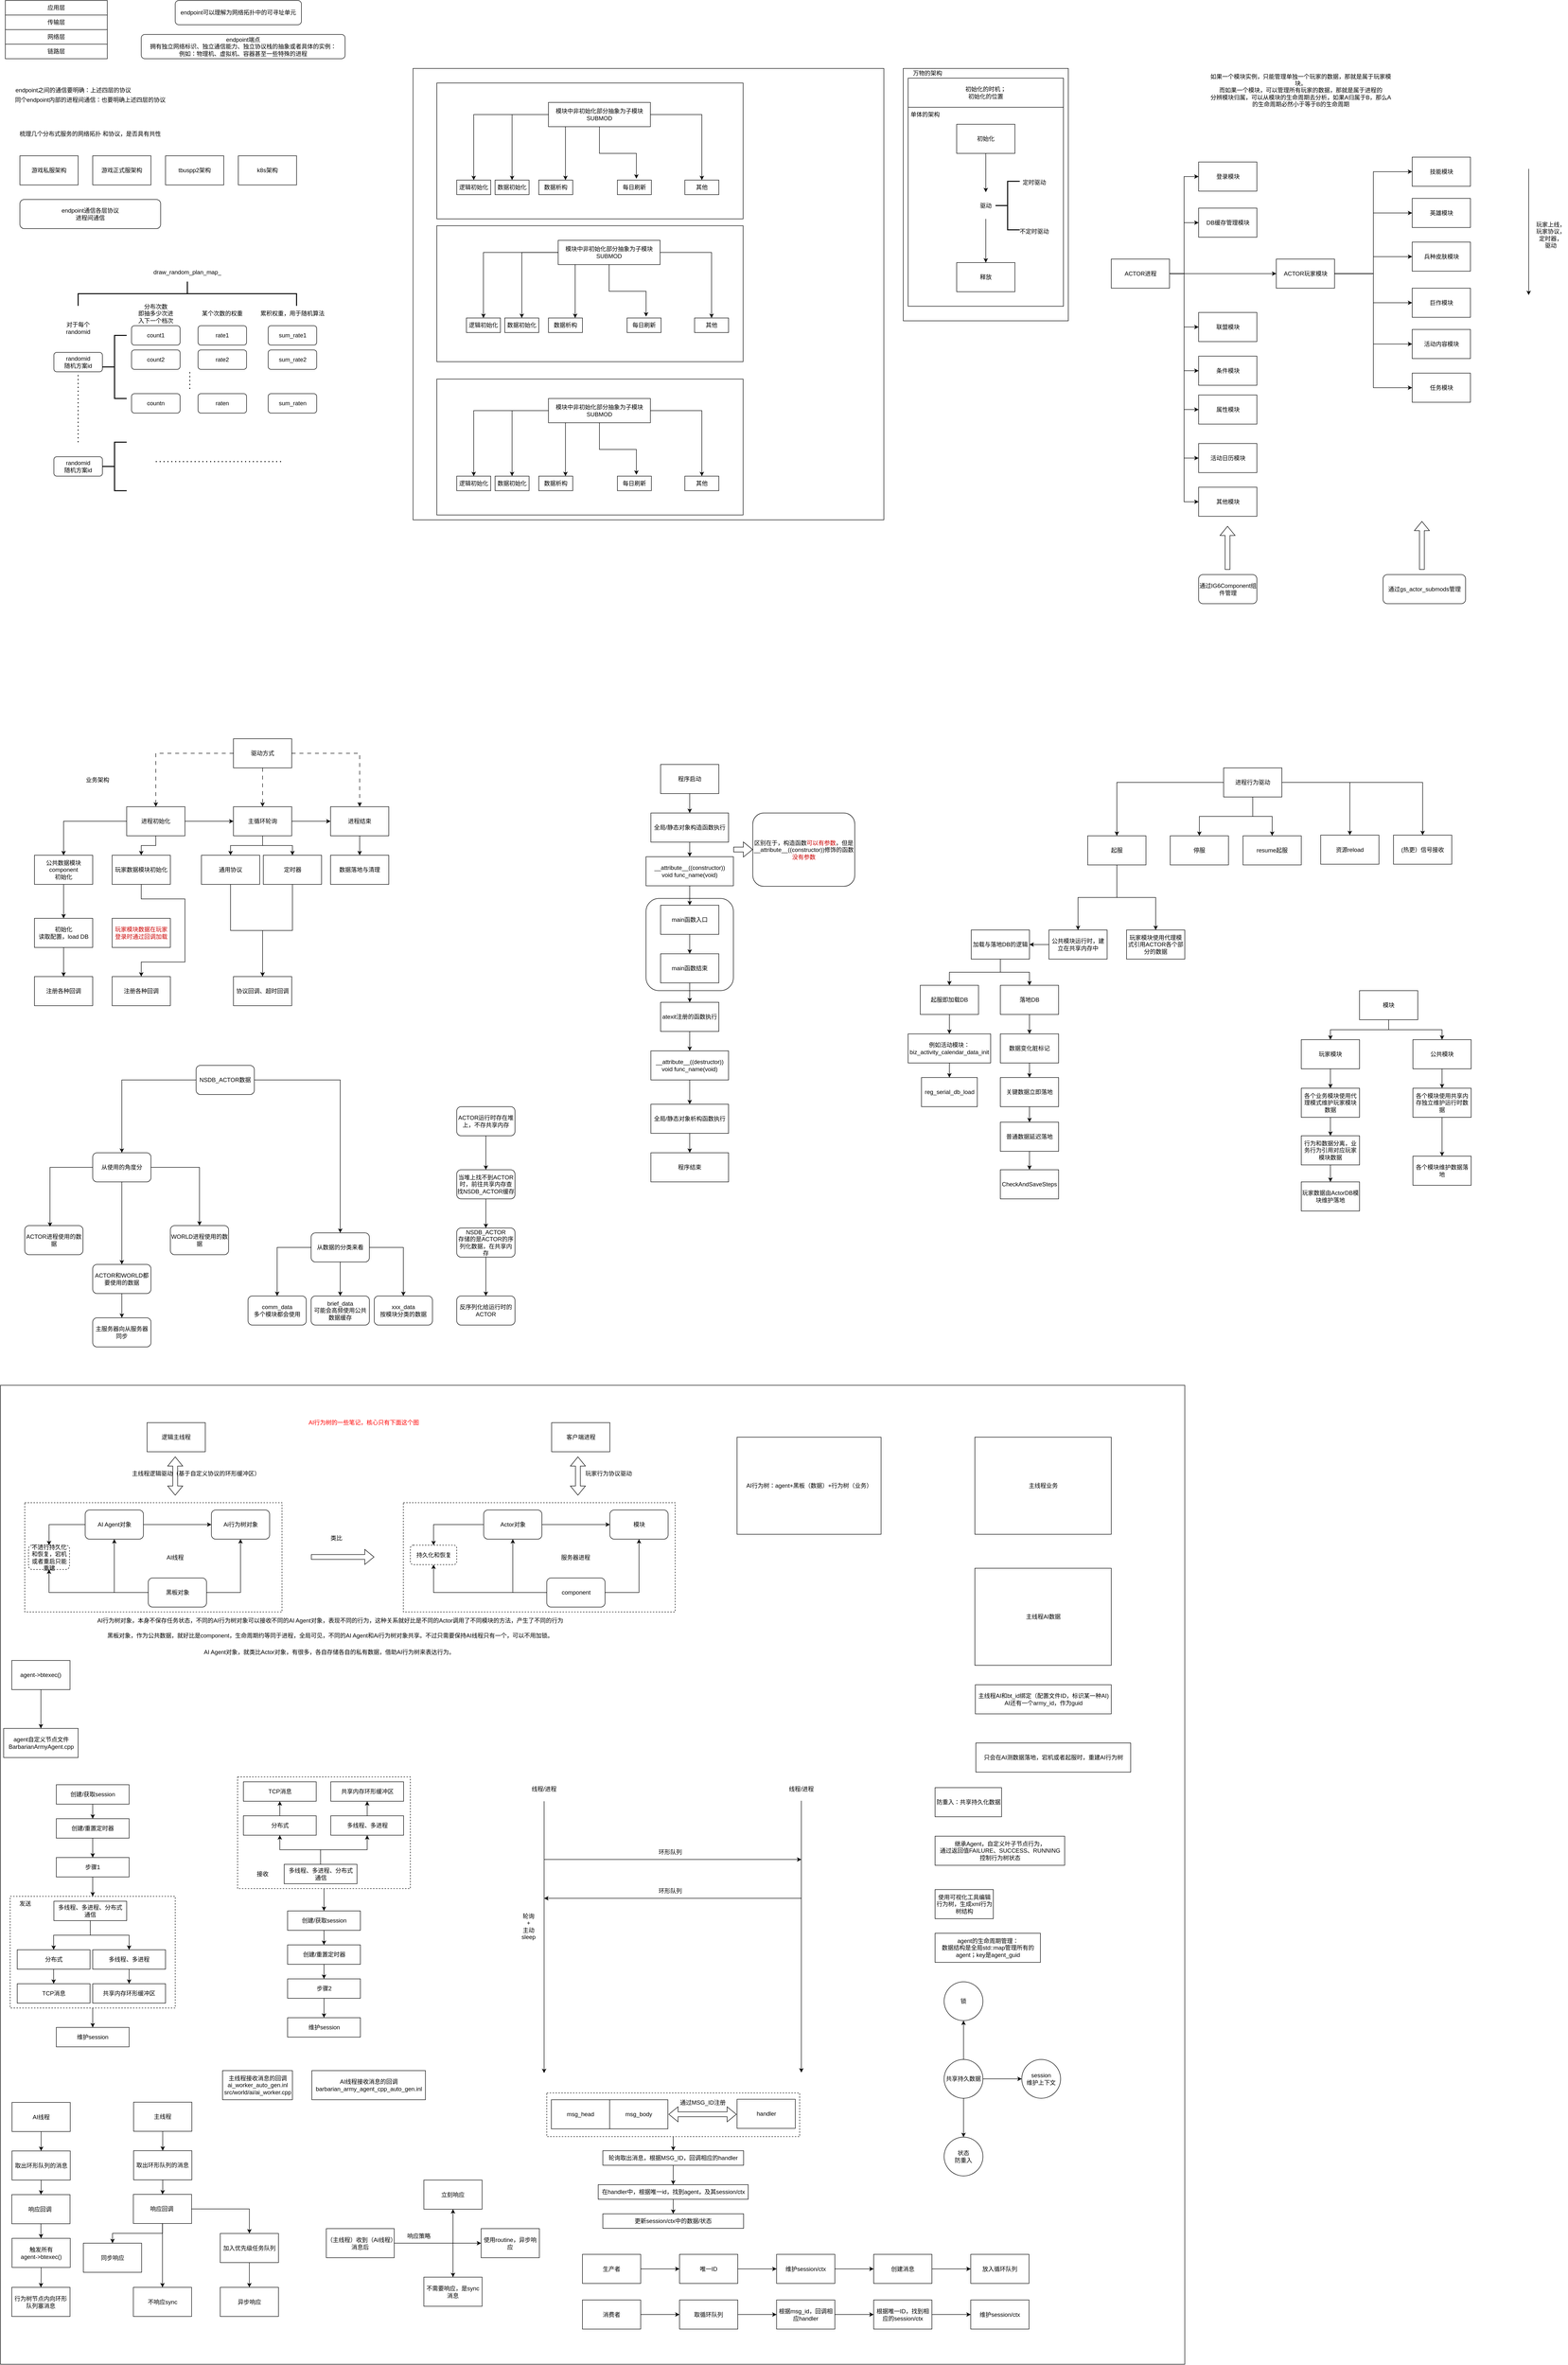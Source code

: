 <mxfile version="28.2.5">
  <diagram name="第 1 页" id="6L0QKgz08H0uk4aZn0Ru">
    <mxGraphModel dx="1092" dy="1475" grid="1" gridSize="10" guides="1" tooltips="1" connect="1" arrows="1" fold="1" page="1" pageScale="1" pageWidth="827" pageHeight="1169" math="0" shadow="0">
      <root>
        <mxCell id="0" />
        <mxCell id="1" parent="0" />
        <mxCell id="KU0j-aZhRdwBa8eBkRVH-1" value="应用层" style="rounded=0;whiteSpace=wrap;html=1;" parent="1" vertex="1">
          <mxGeometry x="10" y="10" width="210" height="30" as="geometry" />
        </mxCell>
        <mxCell id="KU0j-aZhRdwBa8eBkRVH-3" value="传输层" style="rounded=0;whiteSpace=wrap;html=1;" parent="1" vertex="1">
          <mxGeometry x="10" y="40" width="210" height="30" as="geometry" />
        </mxCell>
        <mxCell id="KU0j-aZhRdwBa8eBkRVH-4" value="网络层" style="rounded=0;whiteSpace=wrap;html=1;" parent="1" vertex="1">
          <mxGeometry x="10" y="70" width="210" height="30" as="geometry" />
        </mxCell>
        <mxCell id="KU0j-aZhRdwBa8eBkRVH-5" value="链路层" style="rounded=0;whiteSpace=wrap;html=1;" parent="1" vertex="1">
          <mxGeometry x="10" y="100" width="210" height="30" as="geometry" />
        </mxCell>
        <mxCell id="KU0j-aZhRdwBa8eBkRVH-6" value="endpoint可以理解为网络拓扑中的可寻址单元" style="rounded=1;whiteSpace=wrap;html=1;" parent="1" vertex="1">
          <mxGeometry x="360" y="10" width="260" height="50" as="geometry" />
        </mxCell>
        <mxCell id="KU0j-aZhRdwBa8eBkRVH-7" value="endpoint端点&lt;div&gt;拥有独立网络标识、独立通信能力、独立协议栈的抽象或者具体的实例：&lt;/div&gt;&lt;div&gt;例如：物理机、虚拟机、容器甚至一些特殊的进程&lt;/div&gt;" style="rounded=1;whiteSpace=wrap;html=1;" parent="1" vertex="1">
          <mxGeometry x="290" y="80" width="420" height="50" as="geometry" />
        </mxCell>
        <mxCell id="KU0j-aZhRdwBa8eBkRVH-9" value="endpoint之间的通信要明确：上述四层的协议" style="text;html=1;align=center;verticalAlign=middle;whiteSpace=wrap;rounded=0;" parent="1" vertex="1">
          <mxGeometry x="20" y="180" width="260" height="30" as="geometry" />
        </mxCell>
        <mxCell id="KU0j-aZhRdwBa8eBkRVH-10" value="同个endpoint内部的进程间通信：也要明确上述四层的协议" style="text;html=1;align=center;verticalAlign=middle;whiteSpace=wrap;rounded=0;" parent="1" vertex="1">
          <mxGeometry x="20" y="200" width="330" height="30" as="geometry" />
        </mxCell>
        <mxCell id="KU0j-aZhRdwBa8eBkRVH-11" value="梳理几个分布式服务的网络拓扑 和协议，是否具有共性" style="text;html=1;align=center;verticalAlign=middle;whiteSpace=wrap;rounded=0;" parent="1" vertex="1">
          <mxGeometry x="30" y="270" width="310" height="30" as="geometry" />
        </mxCell>
        <mxCell id="KU0j-aZhRdwBa8eBkRVH-12" value="游戏私服架构" style="rounded=0;whiteSpace=wrap;html=1;" parent="1" vertex="1">
          <mxGeometry x="40" y="330" width="120" height="60" as="geometry" />
        </mxCell>
        <mxCell id="KU0j-aZhRdwBa8eBkRVH-13" value="游戏正式服架构" style="rounded=0;whiteSpace=wrap;html=1;" parent="1" vertex="1">
          <mxGeometry x="190" y="330" width="120" height="60" as="geometry" />
        </mxCell>
        <mxCell id="KU0j-aZhRdwBa8eBkRVH-14" value="tbuspp2架构" style="rounded=0;whiteSpace=wrap;html=1;" parent="1" vertex="1">
          <mxGeometry x="340" y="330" width="120" height="60" as="geometry" />
        </mxCell>
        <mxCell id="KU0j-aZhRdwBa8eBkRVH-15" value="k8s架构" style="rounded=0;whiteSpace=wrap;html=1;" parent="1" vertex="1">
          <mxGeometry x="490" y="330" width="120" height="60" as="geometry" />
        </mxCell>
        <mxCell id="KU0j-aZhRdwBa8eBkRVH-17" value="endpoint通信各层协议&lt;div&gt;进程间通信&lt;/div&gt;" style="rounded=1;whiteSpace=wrap;html=1;" parent="1" vertex="1">
          <mxGeometry x="40" y="420" width="290" height="60" as="geometry" />
        </mxCell>
        <mxCell id="KU0j-aZhRdwBa8eBkRVH-18" value="randomid&lt;div&gt;随机方案id&lt;/div&gt;" style="rounded=1;whiteSpace=wrap;html=1;" parent="1" vertex="1">
          <mxGeometry x="110" y="735" width="100" height="40" as="geometry" />
        </mxCell>
        <mxCell id="KU0j-aZhRdwBa8eBkRVH-20" value="count1" style="rounded=1;whiteSpace=wrap;html=1;" parent="1" vertex="1">
          <mxGeometry x="270" y="680" width="100" height="40" as="geometry" />
        </mxCell>
        <mxCell id="KU0j-aZhRdwBa8eBkRVH-21" value="rate1" style="rounded=1;whiteSpace=wrap;html=1;" parent="1" vertex="1">
          <mxGeometry x="407" y="680" width="100" height="40" as="geometry" />
        </mxCell>
        <mxCell id="KU0j-aZhRdwBa8eBkRVH-22" value="sum_rate1" style="rounded=1;whiteSpace=wrap;html=1;" parent="1" vertex="1">
          <mxGeometry x="551.5" y="680" width="100" height="40" as="geometry" />
        </mxCell>
        <mxCell id="KU0j-aZhRdwBa8eBkRVH-23" value="对于每个randomid" style="text;html=1;align=center;verticalAlign=middle;whiteSpace=wrap;rounded=0;" parent="1" vertex="1">
          <mxGeometry x="130" y="670" width="60" height="30" as="geometry" />
        </mxCell>
        <mxCell id="KU0j-aZhRdwBa8eBkRVH-24" value="分布次数&lt;div&gt;即抽多少次进入下一个档次&lt;/div&gt;" style="text;html=1;align=center;verticalAlign=middle;whiteSpace=wrap;rounded=0;" parent="1" vertex="1">
          <mxGeometry x="280" y="640" width="80" height="30" as="geometry" />
        </mxCell>
        <mxCell id="KU0j-aZhRdwBa8eBkRVH-25" value="某个次数的权重" style="text;html=1;align=center;verticalAlign=middle;whiteSpace=wrap;rounded=0;" parent="1" vertex="1">
          <mxGeometry x="414" y="640" width="86" height="30" as="geometry" />
        </mxCell>
        <mxCell id="KU0j-aZhRdwBa8eBkRVH-26" value="累积权重，用于随机算法" style="text;html=1;align=center;verticalAlign=middle;whiteSpace=wrap;rounded=0;" parent="1" vertex="1">
          <mxGeometry x="530" y="640" width="143" height="30" as="geometry" />
        </mxCell>
        <mxCell id="KU0j-aZhRdwBa8eBkRVH-27" value="count2" style="rounded=1;whiteSpace=wrap;html=1;" parent="1" vertex="1">
          <mxGeometry x="270" y="730" width="100" height="40" as="geometry" />
        </mxCell>
        <mxCell id="KU0j-aZhRdwBa8eBkRVH-28" value="rate2" style="rounded=1;whiteSpace=wrap;html=1;" parent="1" vertex="1">
          <mxGeometry x="407" y="730" width="100" height="40" as="geometry" />
        </mxCell>
        <mxCell id="KU0j-aZhRdwBa8eBkRVH-29" value="sum_rate2" style="rounded=1;whiteSpace=wrap;html=1;" parent="1" vertex="1">
          <mxGeometry x="551.5" y="730" width="100" height="40" as="geometry" />
        </mxCell>
        <mxCell id="KU0j-aZhRdwBa8eBkRVH-30" value="countn" style="rounded=1;whiteSpace=wrap;html=1;" parent="1" vertex="1">
          <mxGeometry x="270" y="820" width="100" height="40" as="geometry" />
        </mxCell>
        <mxCell id="KU0j-aZhRdwBa8eBkRVH-31" value="raten" style="rounded=1;whiteSpace=wrap;html=1;" parent="1" vertex="1">
          <mxGeometry x="407" y="820" width="100" height="40" as="geometry" />
        </mxCell>
        <mxCell id="KU0j-aZhRdwBa8eBkRVH-32" value="sum_raten" style="rounded=1;whiteSpace=wrap;html=1;" parent="1" vertex="1">
          <mxGeometry x="551.5" y="820" width="100" height="40" as="geometry" />
        </mxCell>
        <mxCell id="KU0j-aZhRdwBa8eBkRVH-34" value="" style="endArrow=none;dashed=1;html=1;dashPattern=1 3;strokeWidth=2;rounded=0;" parent="1" edge="1">
          <mxGeometry width="50" height="50" relative="1" as="geometry">
            <mxPoint x="390" y="810" as="sourcePoint" />
            <mxPoint x="390" y="770" as="targetPoint" />
          </mxGeometry>
        </mxCell>
        <mxCell id="KU0j-aZhRdwBa8eBkRVH-36" value="" style="endArrow=none;dashed=1;html=1;dashPattern=1 3;strokeWidth=2;rounded=0;" parent="1" edge="1">
          <mxGeometry width="50" height="50" relative="1" as="geometry">
            <mxPoint x="160" y="920" as="sourcePoint" />
            <mxPoint x="160" y="780" as="targetPoint" />
          </mxGeometry>
        </mxCell>
        <mxCell id="KU0j-aZhRdwBa8eBkRVH-37" value="randomid&lt;div&gt;随机方案id&lt;/div&gt;" style="rounded=1;whiteSpace=wrap;html=1;" parent="1" vertex="1">
          <mxGeometry x="110" y="950" width="100" height="40" as="geometry" />
        </mxCell>
        <mxCell id="KU0j-aZhRdwBa8eBkRVH-38" value="" style="endArrow=none;dashed=1;html=1;dashPattern=1 3;strokeWidth=2;rounded=0;" parent="1" edge="1">
          <mxGeometry width="50" height="50" relative="1" as="geometry">
            <mxPoint x="320" y="960" as="sourcePoint" />
            <mxPoint x="580" y="960" as="targetPoint" />
          </mxGeometry>
        </mxCell>
        <mxCell id="KU0j-aZhRdwBa8eBkRVH-39" value="" style="strokeWidth=2;html=1;shape=mxgraph.flowchart.annotation_2;align=left;labelPosition=right;pointerEvents=1;" parent="1" vertex="1">
          <mxGeometry x="210" y="700" width="50" height="130" as="geometry" />
        </mxCell>
        <mxCell id="KU0j-aZhRdwBa8eBkRVH-40" value="" style="strokeWidth=2;html=1;shape=mxgraph.flowchart.annotation_2;align=left;labelPosition=right;pointerEvents=1;" parent="1" vertex="1">
          <mxGeometry x="210" y="920" width="50" height="100" as="geometry" />
        </mxCell>
        <mxCell id="KU0j-aZhRdwBa8eBkRVH-41" value="" style="strokeWidth=2;html=1;shape=mxgraph.flowchart.annotation_2;align=left;labelPosition=right;pointerEvents=1;rotation=90;" parent="1" vertex="1">
          <mxGeometry x="359.99" y="389.13" width="50" height="450" as="geometry" />
        </mxCell>
        <mxCell id="KU0j-aZhRdwBa8eBkRVH-42" value="draw_random_plan_map_" style="text;html=1;align=center;verticalAlign=middle;whiteSpace=wrap;rounded=0;" parent="1" vertex="1">
          <mxGeometry x="301.99" y="550" width="166" height="40" as="geometry" />
        </mxCell>
        <mxCell id="3fNOpoJ3Ih4Q9q4e5zWk-3" value="" style="edgeStyle=orthogonalEdgeStyle;rounded=0;orthogonalLoop=1;jettySize=auto;html=1;" parent="1" source="3fNOpoJ3Ih4Q9q4e5zWk-1" target="3fNOpoJ3Ih4Q9q4e5zWk-2" edge="1">
          <mxGeometry relative="1" as="geometry" />
        </mxCell>
        <mxCell id="3fNOpoJ3Ih4Q9q4e5zWk-5" value="" style="edgeStyle=orthogonalEdgeStyle;rounded=0;orthogonalLoop=1;jettySize=auto;html=1;" parent="1" source="3fNOpoJ3Ih4Q9q4e5zWk-1" target="3fNOpoJ3Ih4Q9q4e5zWk-4" edge="1">
          <mxGeometry relative="1" as="geometry" />
        </mxCell>
        <mxCell id="3fNOpoJ3Ih4Q9q4e5zWk-7" style="edgeStyle=orthogonalEdgeStyle;rounded=0;orthogonalLoop=1;jettySize=auto;html=1;" parent="1" source="3fNOpoJ3Ih4Q9q4e5zWk-1" target="3fNOpoJ3Ih4Q9q4e5zWk-6" edge="1">
          <mxGeometry relative="1" as="geometry">
            <Array as="points">
              <mxPoint x="1164" y="310" />
              <mxPoint x="1164" y="310" />
            </Array>
          </mxGeometry>
        </mxCell>
        <mxCell id="3fNOpoJ3Ih4Q9q4e5zWk-12" style="edgeStyle=orthogonalEdgeStyle;rounded=0;orthogonalLoop=1;jettySize=auto;html=1;entryX=0.5;entryY=0;entryDx=0;entryDy=0;" parent="1" source="3fNOpoJ3Ih4Q9q4e5zWk-1" target="3fNOpoJ3Ih4Q9q4e5zWk-11" edge="1">
          <mxGeometry relative="1" as="geometry" />
        </mxCell>
        <mxCell id="3fNOpoJ3Ih4Q9q4e5zWk-1" value="&lt;div&gt;模块中非初始化部分抽象为子模块&lt;/div&gt;SUBMOD" style="rounded=0;whiteSpace=wrap;html=1;" parent="1" vertex="1">
          <mxGeometry x="1129" y="220" width="210" height="50" as="geometry" />
        </mxCell>
        <mxCell id="3fNOpoJ3Ih4Q9q4e5zWk-2" value="&lt;div&gt;逻辑初始化&lt;/div&gt;" style="rounded=0;whiteSpace=wrap;html=1;" parent="1" vertex="1">
          <mxGeometry x="940" y="380" width="70" height="30" as="geometry" />
        </mxCell>
        <mxCell id="3fNOpoJ3Ih4Q9q4e5zWk-4" value="数据初始化" style="whiteSpace=wrap;html=1;rounded=0;" parent="1" vertex="1">
          <mxGeometry x="1019" y="380" width="70" height="30" as="geometry" />
        </mxCell>
        <mxCell id="3fNOpoJ3Ih4Q9q4e5zWk-6" value="数据析构" style="whiteSpace=wrap;html=1;rounded=0;" parent="1" vertex="1">
          <mxGeometry x="1109" y="380" width="70" height="30" as="geometry" />
        </mxCell>
        <mxCell id="3fNOpoJ3Ih4Q9q4e5zWk-8" value="每日刷新" style="whiteSpace=wrap;html=1;rounded=0;" parent="1" vertex="1">
          <mxGeometry x="1271" y="380" width="70" height="30" as="geometry" />
        </mxCell>
        <mxCell id="3fNOpoJ3Ih4Q9q4e5zWk-9" style="edgeStyle=orthogonalEdgeStyle;rounded=0;orthogonalLoop=1;jettySize=auto;html=1;entryX=0.559;entryY=-0.095;entryDx=0;entryDy=0;entryPerimeter=0;" parent="1" source="3fNOpoJ3Ih4Q9q4e5zWk-1" target="3fNOpoJ3Ih4Q9q4e5zWk-8" edge="1">
          <mxGeometry relative="1" as="geometry" />
        </mxCell>
        <mxCell id="3fNOpoJ3Ih4Q9q4e5zWk-11" value="其他" style="whiteSpace=wrap;html=1;rounded=0;" parent="1" vertex="1">
          <mxGeometry x="1410" y="380" width="70" height="30" as="geometry" />
        </mxCell>
        <mxCell id="3fNOpoJ3Ih4Q9q4e5zWk-13" value="" style="rounded=0;whiteSpace=wrap;html=1;fillColor=none;" parent="1" vertex="1">
          <mxGeometry x="899" y="180" width="631" height="280" as="geometry" />
        </mxCell>
        <mxCell id="3fNOpoJ3Ih4Q9q4e5zWk-14" value="" style="edgeStyle=orthogonalEdgeStyle;rounded=0;orthogonalLoop=1;jettySize=auto;html=1;" parent="1" source="3fNOpoJ3Ih4Q9q4e5zWk-18" target="3fNOpoJ3Ih4Q9q4e5zWk-19" edge="1">
          <mxGeometry relative="1" as="geometry" />
        </mxCell>
        <mxCell id="3fNOpoJ3Ih4Q9q4e5zWk-15" value="" style="edgeStyle=orthogonalEdgeStyle;rounded=0;orthogonalLoop=1;jettySize=auto;html=1;" parent="1" source="3fNOpoJ3Ih4Q9q4e5zWk-18" target="3fNOpoJ3Ih4Q9q4e5zWk-20" edge="1">
          <mxGeometry relative="1" as="geometry" />
        </mxCell>
        <mxCell id="3fNOpoJ3Ih4Q9q4e5zWk-16" style="edgeStyle=orthogonalEdgeStyle;rounded=0;orthogonalLoop=1;jettySize=auto;html=1;" parent="1" source="3fNOpoJ3Ih4Q9q4e5zWk-18" target="3fNOpoJ3Ih4Q9q4e5zWk-21" edge="1">
          <mxGeometry relative="1" as="geometry">
            <Array as="points">
              <mxPoint x="1184" y="594.13" />
              <mxPoint x="1184" y="594.13" />
            </Array>
          </mxGeometry>
        </mxCell>
        <mxCell id="3fNOpoJ3Ih4Q9q4e5zWk-17" style="edgeStyle=orthogonalEdgeStyle;rounded=0;orthogonalLoop=1;jettySize=auto;html=1;entryX=0.5;entryY=0;entryDx=0;entryDy=0;" parent="1" source="3fNOpoJ3Ih4Q9q4e5zWk-18" target="3fNOpoJ3Ih4Q9q4e5zWk-24" edge="1">
          <mxGeometry relative="1" as="geometry" />
        </mxCell>
        <mxCell id="3fNOpoJ3Ih4Q9q4e5zWk-18" value="&lt;div&gt;模块中非初始化部分抽象为子模块&lt;/div&gt;SUBMOD" style="rounded=0;whiteSpace=wrap;html=1;" parent="1" vertex="1">
          <mxGeometry x="1149" y="504.13" width="210" height="50" as="geometry" />
        </mxCell>
        <mxCell id="3fNOpoJ3Ih4Q9q4e5zWk-19" value="&lt;div&gt;逻辑初始化&lt;/div&gt;" style="rounded=0;whiteSpace=wrap;html=1;" parent="1" vertex="1">
          <mxGeometry x="960" y="664.13" width="70" height="30" as="geometry" />
        </mxCell>
        <mxCell id="3fNOpoJ3Ih4Q9q4e5zWk-20" value="数据初始化" style="whiteSpace=wrap;html=1;rounded=0;" parent="1" vertex="1">
          <mxGeometry x="1039" y="664.13" width="70" height="30" as="geometry" />
        </mxCell>
        <mxCell id="3fNOpoJ3Ih4Q9q4e5zWk-21" value="数据析构" style="whiteSpace=wrap;html=1;rounded=0;" parent="1" vertex="1">
          <mxGeometry x="1129" y="664.13" width="70" height="30" as="geometry" />
        </mxCell>
        <mxCell id="3fNOpoJ3Ih4Q9q4e5zWk-22" value="每日刷新" style="whiteSpace=wrap;html=1;rounded=0;" parent="1" vertex="1">
          <mxGeometry x="1291" y="664.13" width="70" height="30" as="geometry" />
        </mxCell>
        <mxCell id="3fNOpoJ3Ih4Q9q4e5zWk-23" style="edgeStyle=orthogonalEdgeStyle;rounded=0;orthogonalLoop=1;jettySize=auto;html=1;entryX=0.559;entryY=-0.095;entryDx=0;entryDy=0;entryPerimeter=0;" parent="1" source="3fNOpoJ3Ih4Q9q4e5zWk-18" target="3fNOpoJ3Ih4Q9q4e5zWk-22" edge="1">
          <mxGeometry relative="1" as="geometry" />
        </mxCell>
        <mxCell id="3fNOpoJ3Ih4Q9q4e5zWk-24" value="其他" style="whiteSpace=wrap;html=1;rounded=0;" parent="1" vertex="1">
          <mxGeometry x="1430" y="664.13" width="70" height="30" as="geometry" />
        </mxCell>
        <mxCell id="3fNOpoJ3Ih4Q9q4e5zWk-25" value="" style="rounded=0;whiteSpace=wrap;html=1;fillColor=none;" parent="1" vertex="1">
          <mxGeometry x="899" y="474.13" width="631" height="280" as="geometry" />
        </mxCell>
        <mxCell id="3fNOpoJ3Ih4Q9q4e5zWk-26" value="" style="edgeStyle=orthogonalEdgeStyle;rounded=0;orthogonalLoop=1;jettySize=auto;html=1;" parent="1" source="3fNOpoJ3Ih4Q9q4e5zWk-30" target="3fNOpoJ3Ih4Q9q4e5zWk-31" edge="1">
          <mxGeometry relative="1" as="geometry" />
        </mxCell>
        <mxCell id="3fNOpoJ3Ih4Q9q4e5zWk-27" value="" style="edgeStyle=orthogonalEdgeStyle;rounded=0;orthogonalLoop=1;jettySize=auto;html=1;" parent="1" source="3fNOpoJ3Ih4Q9q4e5zWk-30" target="3fNOpoJ3Ih4Q9q4e5zWk-32" edge="1">
          <mxGeometry relative="1" as="geometry" />
        </mxCell>
        <mxCell id="3fNOpoJ3Ih4Q9q4e5zWk-28" style="edgeStyle=orthogonalEdgeStyle;rounded=0;orthogonalLoop=1;jettySize=auto;html=1;" parent="1" source="3fNOpoJ3Ih4Q9q4e5zWk-30" target="3fNOpoJ3Ih4Q9q4e5zWk-33" edge="1">
          <mxGeometry relative="1" as="geometry">
            <Array as="points">
              <mxPoint x="1164" y="920" />
              <mxPoint x="1164" y="920" />
            </Array>
          </mxGeometry>
        </mxCell>
        <mxCell id="3fNOpoJ3Ih4Q9q4e5zWk-29" style="edgeStyle=orthogonalEdgeStyle;rounded=0;orthogonalLoop=1;jettySize=auto;html=1;entryX=0.5;entryY=0;entryDx=0;entryDy=0;" parent="1" source="3fNOpoJ3Ih4Q9q4e5zWk-30" target="3fNOpoJ3Ih4Q9q4e5zWk-36" edge="1">
          <mxGeometry relative="1" as="geometry" />
        </mxCell>
        <mxCell id="3fNOpoJ3Ih4Q9q4e5zWk-30" value="&lt;div&gt;模块中非初始化部分抽象为子模块&lt;/div&gt;SUBMOD" style="rounded=0;whiteSpace=wrap;html=1;" parent="1" vertex="1">
          <mxGeometry x="1129" y="830" width="210" height="50" as="geometry" />
        </mxCell>
        <mxCell id="3fNOpoJ3Ih4Q9q4e5zWk-31" value="&lt;div&gt;逻辑初始化&lt;/div&gt;" style="rounded=0;whiteSpace=wrap;html=1;" parent="1" vertex="1">
          <mxGeometry x="940" y="990" width="70" height="30" as="geometry" />
        </mxCell>
        <mxCell id="3fNOpoJ3Ih4Q9q4e5zWk-32" value="数据初始化" style="whiteSpace=wrap;html=1;rounded=0;" parent="1" vertex="1">
          <mxGeometry x="1019" y="990" width="70" height="30" as="geometry" />
        </mxCell>
        <mxCell id="3fNOpoJ3Ih4Q9q4e5zWk-33" value="数据析构" style="whiteSpace=wrap;html=1;rounded=0;" parent="1" vertex="1">
          <mxGeometry x="1109" y="990" width="70" height="30" as="geometry" />
        </mxCell>
        <mxCell id="3fNOpoJ3Ih4Q9q4e5zWk-34" value="每日刷新" style="whiteSpace=wrap;html=1;rounded=0;" parent="1" vertex="1">
          <mxGeometry x="1271" y="990" width="70" height="30" as="geometry" />
        </mxCell>
        <mxCell id="3fNOpoJ3Ih4Q9q4e5zWk-35" style="edgeStyle=orthogonalEdgeStyle;rounded=0;orthogonalLoop=1;jettySize=auto;html=1;entryX=0.559;entryY=-0.095;entryDx=0;entryDy=0;entryPerimeter=0;" parent="1" source="3fNOpoJ3Ih4Q9q4e5zWk-30" target="3fNOpoJ3Ih4Q9q4e5zWk-34" edge="1">
          <mxGeometry relative="1" as="geometry" />
        </mxCell>
        <mxCell id="3fNOpoJ3Ih4Q9q4e5zWk-36" value="其他" style="whiteSpace=wrap;html=1;rounded=0;" parent="1" vertex="1">
          <mxGeometry x="1410" y="990" width="70" height="30" as="geometry" />
        </mxCell>
        <mxCell id="3fNOpoJ3Ih4Q9q4e5zWk-37" value="" style="rounded=0;whiteSpace=wrap;html=1;fillColor=none;" parent="1" vertex="1">
          <mxGeometry x="899" y="790" width="631" height="280" as="geometry" />
        </mxCell>
        <mxCell id="3fNOpoJ3Ih4Q9q4e5zWk-38" value="" style="rounded=0;whiteSpace=wrap;html=1;fillColor=none;" parent="1" vertex="1">
          <mxGeometry x="850" y="150" width="970" height="930" as="geometry" />
        </mxCell>
        <mxCell id="3fNOpoJ3Ih4Q9q4e5zWk-41" style="edgeStyle=orthogonalEdgeStyle;rounded=0;orthogonalLoop=1;jettySize=auto;html=1;" parent="1" source="3fNOpoJ3Ih4Q9q4e5zWk-43" target="3fNOpoJ3Ih4Q9q4e5zWk-40" edge="1">
          <mxGeometry relative="1" as="geometry" />
        </mxCell>
        <mxCell id="3fNOpoJ3Ih4Q9q4e5zWk-39" value="初始化" style="rounded=0;whiteSpace=wrap;html=1;" parent="1" vertex="1">
          <mxGeometry x="1970" y="265" width="120" height="60" as="geometry" />
        </mxCell>
        <mxCell id="3fNOpoJ3Ih4Q9q4e5zWk-40" value="释放" style="rounded=0;whiteSpace=wrap;html=1;" parent="1" vertex="1">
          <mxGeometry x="1970" y="550" width="120" height="60" as="geometry" />
        </mxCell>
        <mxCell id="3fNOpoJ3Ih4Q9q4e5zWk-42" value="" style="edgeStyle=orthogonalEdgeStyle;rounded=0;orthogonalLoop=1;jettySize=auto;html=1;" parent="1" source="3fNOpoJ3Ih4Q9q4e5zWk-39" target="3fNOpoJ3Ih4Q9q4e5zWk-43" edge="1">
          <mxGeometry relative="1" as="geometry">
            <mxPoint x="2030" y="325" as="sourcePoint" />
            <mxPoint x="2030" y="550" as="targetPoint" />
          </mxGeometry>
        </mxCell>
        <mxCell id="3fNOpoJ3Ih4Q9q4e5zWk-43" value="驱动" style="text;html=1;align=center;verticalAlign=middle;whiteSpace=wrap;rounded=0;" parent="1" vertex="1">
          <mxGeometry x="2000" y="405" width="60" height="55" as="geometry" />
        </mxCell>
        <mxCell id="3fNOpoJ3Ih4Q9q4e5zWk-44" value="" style="strokeWidth=2;html=1;shape=mxgraph.flowchart.annotation_2;align=left;labelPosition=right;pointerEvents=1;" parent="1" vertex="1">
          <mxGeometry x="2050" y="382.5" width="50" height="100" as="geometry" />
        </mxCell>
        <mxCell id="3fNOpoJ3Ih4Q9q4e5zWk-45" value="定时驱动" style="text;html=1;align=center;verticalAlign=middle;whiteSpace=wrap;rounded=0;" parent="1" vertex="1">
          <mxGeometry x="2100" y="369" width="60" height="31" as="geometry" />
        </mxCell>
        <mxCell id="3fNOpoJ3Ih4Q9q4e5zWk-46" value="不定时驱动" style="text;html=1;align=center;verticalAlign=middle;whiteSpace=wrap;rounded=0;" parent="1" vertex="1">
          <mxGeometry x="2090" y="470" width="80" height="31" as="geometry" />
        </mxCell>
        <mxCell id="3fNOpoJ3Ih4Q9q4e5zWk-47" value="" style="rounded=0;whiteSpace=wrap;html=1;fillColor=none;" parent="1" vertex="1">
          <mxGeometry x="1870" y="230" width="320" height="410" as="geometry" />
        </mxCell>
        <mxCell id="3fNOpoJ3Ih4Q9q4e5zWk-48" value="万物的架构" style="text;html=1;align=center;verticalAlign=middle;whiteSpace=wrap;rounded=0;" parent="1" vertex="1">
          <mxGeometry x="1860" y="140" width="100" height="40" as="geometry" />
        </mxCell>
        <mxCell id="3fNOpoJ3Ih4Q9q4e5zWk-50" value="初始化的时机；&lt;div&gt;初始化的位置&lt;/div&gt;" style="rounded=0;whiteSpace=wrap;html=1;" parent="1" vertex="1">
          <mxGeometry x="1870" y="170" width="320" height="60" as="geometry" />
        </mxCell>
        <mxCell id="3fNOpoJ3Ih4Q9q4e5zWk-51" value="" style="rounded=0;whiteSpace=wrap;html=1;fillColor=none;" parent="1" vertex="1">
          <mxGeometry x="1860" y="150" width="340" height="520" as="geometry" />
        </mxCell>
        <mxCell id="3fNOpoJ3Ih4Q9q4e5zWk-52" value="单体的架构" style="text;html=1;align=center;verticalAlign=middle;whiteSpace=wrap;rounded=0;" parent="1" vertex="1">
          <mxGeometry x="1870" y="230" width="70" height="30" as="geometry" />
        </mxCell>
        <mxCell id="3fNOpoJ3Ih4Q9q4e5zWk-67" style="edgeStyle=orthogonalEdgeStyle;rounded=0;orthogonalLoop=1;jettySize=auto;html=1;entryX=0;entryY=0.5;entryDx=0;entryDy=0;" parent="1" source="3fNOpoJ3Ih4Q9q4e5zWk-53" target="3fNOpoJ3Ih4Q9q4e5zWk-54" edge="1">
          <mxGeometry relative="1" as="geometry" />
        </mxCell>
        <mxCell id="3fNOpoJ3Ih4Q9q4e5zWk-68" style="edgeStyle=orthogonalEdgeStyle;rounded=0;orthogonalLoop=1;jettySize=auto;html=1;entryX=0;entryY=0.5;entryDx=0;entryDy=0;" parent="1" source="3fNOpoJ3Ih4Q9q4e5zWk-53" target="3fNOpoJ3Ih4Q9q4e5zWk-55" edge="1">
          <mxGeometry relative="1" as="geometry" />
        </mxCell>
        <mxCell id="3fNOpoJ3Ih4Q9q4e5zWk-69" style="edgeStyle=orthogonalEdgeStyle;rounded=0;orthogonalLoop=1;jettySize=auto;html=1;entryX=0;entryY=0.5;entryDx=0;entryDy=0;" parent="1" source="3fNOpoJ3Ih4Q9q4e5zWk-53" target="3fNOpoJ3Ih4Q9q4e5zWk-56" edge="1">
          <mxGeometry relative="1" as="geometry" />
        </mxCell>
        <mxCell id="3fNOpoJ3Ih4Q9q4e5zWk-71" style="edgeStyle=orthogonalEdgeStyle;rounded=0;orthogonalLoop=1;jettySize=auto;html=1;entryX=0;entryY=0.5;entryDx=0;entryDy=0;" parent="1" source="3fNOpoJ3Ih4Q9q4e5zWk-53" target="3fNOpoJ3Ih4Q9q4e5zWk-57" edge="1">
          <mxGeometry relative="1" as="geometry" />
        </mxCell>
        <mxCell id="3fNOpoJ3Ih4Q9q4e5zWk-72" style="edgeStyle=orthogonalEdgeStyle;rounded=0;orthogonalLoop=1;jettySize=auto;html=1;entryX=0;entryY=0.5;entryDx=0;entryDy=0;" parent="1" source="3fNOpoJ3Ih4Q9q4e5zWk-53" target="3fNOpoJ3Ih4Q9q4e5zWk-66" edge="1">
          <mxGeometry relative="1" as="geometry" />
        </mxCell>
        <mxCell id="3fNOpoJ3Ih4Q9q4e5zWk-73" style="edgeStyle=orthogonalEdgeStyle;rounded=0;orthogonalLoop=1;jettySize=auto;html=1;entryX=0;entryY=0.5;entryDx=0;entryDy=0;" parent="1" source="3fNOpoJ3Ih4Q9q4e5zWk-53" target="3fNOpoJ3Ih4Q9q4e5zWk-65" edge="1">
          <mxGeometry relative="1" as="geometry" />
        </mxCell>
        <mxCell id="3fNOpoJ3Ih4Q9q4e5zWk-84" style="edgeStyle=orthogonalEdgeStyle;rounded=0;orthogonalLoop=1;jettySize=auto;html=1;entryX=0;entryY=0.5;entryDx=0;entryDy=0;" parent="1" source="3fNOpoJ3Ih4Q9q4e5zWk-53" target="3fNOpoJ3Ih4Q9q4e5zWk-61" edge="1">
          <mxGeometry relative="1" as="geometry" />
        </mxCell>
        <mxCell id="3fNOpoJ3Ih4Q9q4e5zWk-85" style="edgeStyle=orthogonalEdgeStyle;rounded=0;orthogonalLoop=1;jettySize=auto;html=1;entryX=0;entryY=0.5;entryDx=0;entryDy=0;" parent="1" source="3fNOpoJ3Ih4Q9q4e5zWk-53" target="3fNOpoJ3Ih4Q9q4e5zWk-62" edge="1">
          <mxGeometry relative="1" as="geometry" />
        </mxCell>
        <mxCell id="3fNOpoJ3Ih4Q9q4e5zWk-53" value="ACTOR进程" style="rounded=0;whiteSpace=wrap;html=1;" parent="1" vertex="1">
          <mxGeometry x="2288.5" y="542.75" width="120" height="60" as="geometry" />
        </mxCell>
        <mxCell id="3fNOpoJ3Ih4Q9q4e5zWk-54" value="登录模块" style="rounded=0;whiteSpace=wrap;html=1;" parent="1" vertex="1">
          <mxGeometry x="2468.5" y="342.75" width="120" height="60" as="geometry" />
        </mxCell>
        <mxCell id="3fNOpoJ3Ih4Q9q4e5zWk-55" value="DB缓存管理模块" style="rounded=0;whiteSpace=wrap;html=1;" parent="1" vertex="1">
          <mxGeometry x="2468.5" y="437.75" width="120" height="60" as="geometry" />
        </mxCell>
        <mxCell id="3fNOpoJ3Ih4Q9q4e5zWk-74" style="edgeStyle=orthogonalEdgeStyle;rounded=0;orthogonalLoop=1;jettySize=auto;html=1;entryX=0;entryY=0.5;entryDx=0;entryDy=0;" parent="1" source="3fNOpoJ3Ih4Q9q4e5zWk-56" target="3fNOpoJ3Ih4Q9q4e5zWk-58" edge="1">
          <mxGeometry relative="1" as="geometry" />
        </mxCell>
        <mxCell id="3fNOpoJ3Ih4Q9q4e5zWk-75" style="edgeStyle=orthogonalEdgeStyle;rounded=0;orthogonalLoop=1;jettySize=auto;html=1;entryX=0;entryY=0.5;entryDx=0;entryDy=0;" parent="1" source="3fNOpoJ3Ih4Q9q4e5zWk-56" target="3fNOpoJ3Ih4Q9q4e5zWk-59" edge="1">
          <mxGeometry relative="1" as="geometry" />
        </mxCell>
        <mxCell id="3fNOpoJ3Ih4Q9q4e5zWk-76" style="edgeStyle=orthogonalEdgeStyle;rounded=0;orthogonalLoop=1;jettySize=auto;html=1;entryX=0;entryY=0.5;entryDx=0;entryDy=0;" parent="1" source="3fNOpoJ3Ih4Q9q4e5zWk-56" target="3fNOpoJ3Ih4Q9q4e5zWk-60" edge="1">
          <mxGeometry relative="1" as="geometry" />
        </mxCell>
        <mxCell id="3fNOpoJ3Ih4Q9q4e5zWk-77" style="edgeStyle=orthogonalEdgeStyle;rounded=0;orthogonalLoop=1;jettySize=auto;html=1;entryX=0;entryY=0.5;entryDx=0;entryDy=0;" parent="1" source="3fNOpoJ3Ih4Q9q4e5zWk-56" target="3fNOpoJ3Ih4Q9q4e5zWk-64" edge="1">
          <mxGeometry relative="1" as="geometry" />
        </mxCell>
        <mxCell id="3fNOpoJ3Ih4Q9q4e5zWk-80" style="edgeStyle=orthogonalEdgeStyle;rounded=0;orthogonalLoop=1;jettySize=auto;html=1;entryX=0;entryY=0.5;entryDx=0;entryDy=0;" parent="1" source="3fNOpoJ3Ih4Q9q4e5zWk-56" target="3fNOpoJ3Ih4Q9q4e5zWk-63" edge="1">
          <mxGeometry relative="1" as="geometry" />
        </mxCell>
        <mxCell id="3fNOpoJ3Ih4Q9q4e5zWk-83" style="edgeStyle=orthogonalEdgeStyle;rounded=0;orthogonalLoop=1;jettySize=auto;html=1;entryX=0;entryY=0.5;entryDx=0;entryDy=0;" parent="1" source="3fNOpoJ3Ih4Q9q4e5zWk-56" target="3fNOpoJ3Ih4Q9q4e5zWk-82" edge="1">
          <mxGeometry relative="1" as="geometry" />
        </mxCell>
        <mxCell id="3fNOpoJ3Ih4Q9q4e5zWk-56" value="ACTOR玩家模块" style="rounded=0;whiteSpace=wrap;html=1;" parent="1" vertex="1">
          <mxGeometry x="2628.5" y="542.75" width="120" height="60" as="geometry" />
        </mxCell>
        <mxCell id="3fNOpoJ3Ih4Q9q4e5zWk-57" value="联盟模块" style="rounded=0;whiteSpace=wrap;html=1;" parent="1" vertex="1">
          <mxGeometry x="2468.5" y="652.75" width="120" height="60" as="geometry" />
        </mxCell>
        <mxCell id="3fNOpoJ3Ih4Q9q4e5zWk-58" value="技能模块" style="rounded=0;whiteSpace=wrap;html=1;" parent="1" vertex="1">
          <mxGeometry x="2908.5" y="332.75" width="120" height="60" as="geometry" />
        </mxCell>
        <mxCell id="3fNOpoJ3Ih4Q9q4e5zWk-59" value="英雄模块" style="rounded=0;whiteSpace=wrap;html=1;" parent="1" vertex="1">
          <mxGeometry x="2908.5" y="417.75" width="120" height="60" as="geometry" />
        </mxCell>
        <mxCell id="3fNOpoJ3Ih4Q9q4e5zWk-60" value="兵种皮肤模块" style="rounded=0;whiteSpace=wrap;html=1;" parent="1" vertex="1">
          <mxGeometry x="2908.5" y="507.75" width="120" height="60" as="geometry" />
        </mxCell>
        <mxCell id="3fNOpoJ3Ih4Q9q4e5zWk-61" value="条件模块" style="rounded=0;whiteSpace=wrap;html=1;" parent="1" vertex="1">
          <mxGeometry x="2468.5" y="742.75" width="120" height="60" as="geometry" />
        </mxCell>
        <mxCell id="3fNOpoJ3Ih4Q9q4e5zWk-62" value="属性模块" style="rounded=0;whiteSpace=wrap;html=1;" parent="1" vertex="1">
          <mxGeometry x="2468.5" y="822.75" width="120" height="60" as="geometry" />
        </mxCell>
        <mxCell id="3fNOpoJ3Ih4Q9q4e5zWk-63" value="活动内容模块" style="rounded=0;whiteSpace=wrap;html=1;" parent="1" vertex="1">
          <mxGeometry x="2908.5" y="687.75" width="120" height="60" as="geometry" />
        </mxCell>
        <mxCell id="3fNOpoJ3Ih4Q9q4e5zWk-64" value="巨作模块" style="rounded=0;whiteSpace=wrap;html=1;" parent="1" vertex="1">
          <mxGeometry x="2908.5" y="602.75" width="120" height="60" as="geometry" />
        </mxCell>
        <mxCell id="3fNOpoJ3Ih4Q9q4e5zWk-65" value="其他模块" style="rounded=0;whiteSpace=wrap;html=1;" parent="1" vertex="1">
          <mxGeometry x="2468.5" y="1012.75" width="120" height="60" as="geometry" />
        </mxCell>
        <mxCell id="3fNOpoJ3Ih4Q9q4e5zWk-66" value="活动日历模块" style="rounded=0;whiteSpace=wrap;html=1;" parent="1" vertex="1">
          <mxGeometry x="2468.5" y="922.75" width="120" height="60" as="geometry" />
        </mxCell>
        <mxCell id="3fNOpoJ3Ih4Q9q4e5zWk-81" value="如果一个模块实例，只能管理单独一个玩家的数据，那就是属于玩家模块。&lt;div&gt;而如果一个模块，可以管理所有玩家的数据，那就是属于进程的&lt;/div&gt;&lt;div&gt;分辨模块归属，可以从模块的生命周期去分析，如果A归属于B，那么A的生命周期必然小于等于B的生命周期&lt;/div&gt;" style="text;html=1;align=center;verticalAlign=middle;whiteSpace=wrap;rounded=0;" parent="1" vertex="1">
          <mxGeometry x="2488.5" y="117.25" width="380" height="155.5" as="geometry" />
        </mxCell>
        <mxCell id="3fNOpoJ3Ih4Q9q4e5zWk-82" value="任务模块" style="rounded=0;whiteSpace=wrap;html=1;" parent="1" vertex="1">
          <mxGeometry x="2908.5" y="777.75" width="120" height="60" as="geometry" />
        </mxCell>
        <mxCell id="3fNOpoJ3Ih4Q9q4e5zWk-87" value="通过IG6Component组件管理" style="rounded=1;whiteSpace=wrap;html=1;" parent="1" vertex="1">
          <mxGeometry x="2468.5" y="1192.75" width="120" height="60" as="geometry" />
        </mxCell>
        <mxCell id="3fNOpoJ3Ih4Q9q4e5zWk-88" value="" style="shape=flexArrow;endArrow=classic;html=1;rounded=0;" parent="1" edge="1">
          <mxGeometry width="50" height="50" relative="1" as="geometry">
            <mxPoint x="2528.08" y="1182.75" as="sourcePoint" />
            <mxPoint x="2528.08" y="1092.75" as="targetPoint" />
          </mxGeometry>
        </mxCell>
        <mxCell id="3fNOpoJ3Ih4Q9q4e5zWk-89" value="通过gs_actor_submods管理" style="rounded=1;whiteSpace=wrap;html=1;" parent="1" vertex="1">
          <mxGeometry x="2848.5" y="1192.75" width="170" height="60" as="geometry" />
        </mxCell>
        <mxCell id="3fNOpoJ3Ih4Q9q4e5zWk-90" value="" style="shape=flexArrow;endArrow=classic;html=1;rounded=0;" parent="1" edge="1">
          <mxGeometry width="50" height="50" relative="1" as="geometry">
            <mxPoint x="2928.5" y="1182.75" as="sourcePoint" />
            <mxPoint x="2928.5" y="1082.75" as="targetPoint" />
          </mxGeometry>
        </mxCell>
        <mxCell id="3fNOpoJ3Ih4Q9q4e5zWk-91" value="" style="endArrow=classic;html=1;rounded=0;" parent="1" edge="1">
          <mxGeometry width="50" height="50" relative="1" as="geometry">
            <mxPoint x="3148.5" y="356.88" as="sourcePoint" />
            <mxPoint x="3148.5" y="616.88" as="targetPoint" />
          </mxGeometry>
        </mxCell>
        <mxCell id="3fNOpoJ3Ih4Q9q4e5zWk-92" value="玩家上线，&lt;div&gt;玩家协议，&lt;/div&gt;&lt;div&gt;定时器，&lt;/div&gt;&lt;div&gt;驱动&lt;/div&gt;" style="text;html=1;align=center;verticalAlign=middle;whiteSpace=wrap;rounded=0;" parent="1" vertex="1">
          <mxGeometry x="3158.5" y="402.75" width="70" height="180" as="geometry" />
        </mxCell>
        <mxCell id="zZPF3GBV6QvH8n7jYyrb-4" value="" style="edgeStyle=orthogonalEdgeStyle;rounded=0;orthogonalLoop=1;jettySize=auto;html=1;dashed=1;dashPattern=8 8;" parent="1" source="zZPF3GBV6QvH8n7jYyrb-2" target="zZPF3GBV6QvH8n7jYyrb-3" edge="1">
          <mxGeometry relative="1" as="geometry" />
        </mxCell>
        <mxCell id="zZPF3GBV6QvH8n7jYyrb-9" style="edgeStyle=orthogonalEdgeStyle;rounded=0;orthogonalLoop=1;jettySize=auto;html=1;dashed=1;dashPattern=8 8;" parent="1" source="zZPF3GBV6QvH8n7jYyrb-2" target="zZPF3GBV6QvH8n7jYyrb-5" edge="1">
          <mxGeometry relative="1" as="geometry" />
        </mxCell>
        <mxCell id="zZPF3GBV6QvH8n7jYyrb-10" style="edgeStyle=orthogonalEdgeStyle;rounded=0;orthogonalLoop=1;jettySize=auto;html=1;dashed=1;dashPattern=8 8;" parent="1" source="zZPF3GBV6QvH8n7jYyrb-2" target="zZPF3GBV6QvH8n7jYyrb-7" edge="1">
          <mxGeometry relative="1" as="geometry" />
        </mxCell>
        <mxCell id="zZPF3GBV6QvH8n7jYyrb-2" value="驱动方式" style="rounded=0;whiteSpace=wrap;html=1;" parent="1" vertex="1">
          <mxGeometry x="480" y="1531" width="120" height="60" as="geometry" />
        </mxCell>
        <mxCell id="zZPF3GBV6QvH8n7jYyrb-8" value="" style="edgeStyle=orthogonalEdgeStyle;rounded=0;orthogonalLoop=1;jettySize=auto;html=1;" parent="1" source="zZPF3GBV6QvH8n7jYyrb-3" target="zZPF3GBV6QvH8n7jYyrb-7" edge="1">
          <mxGeometry relative="1" as="geometry" />
        </mxCell>
        <mxCell id="zZPF3GBV6QvH8n7jYyrb-23" value="" style="edgeStyle=orthogonalEdgeStyle;rounded=0;orthogonalLoop=1;jettySize=auto;html=1;" parent="1" source="zZPF3GBV6QvH8n7jYyrb-3" target="zZPF3GBV6QvH8n7jYyrb-22" edge="1">
          <mxGeometry relative="1" as="geometry" />
        </mxCell>
        <mxCell id="zZPF3GBV6QvH8n7jYyrb-26" value="" style="edgeStyle=orthogonalEdgeStyle;rounded=0;orthogonalLoop=1;jettySize=auto;html=1;" parent="1" source="zZPF3GBV6QvH8n7jYyrb-3" target="zZPF3GBV6QvH8n7jYyrb-25" edge="1">
          <mxGeometry relative="1" as="geometry" />
        </mxCell>
        <mxCell id="zZPF3GBV6QvH8n7jYyrb-3" value="主循环轮询" style="rounded=0;whiteSpace=wrap;html=1;" parent="1" vertex="1">
          <mxGeometry x="480" y="1671" width="120" height="60" as="geometry" />
        </mxCell>
        <mxCell id="zZPF3GBV6QvH8n7jYyrb-6" value="" style="edgeStyle=orthogonalEdgeStyle;rounded=0;orthogonalLoop=1;jettySize=auto;html=1;" parent="1" source="zZPF3GBV6QvH8n7jYyrb-5" target="zZPF3GBV6QvH8n7jYyrb-3" edge="1">
          <mxGeometry relative="1" as="geometry" />
        </mxCell>
        <mxCell id="zZPF3GBV6QvH8n7jYyrb-32" style="edgeStyle=orthogonalEdgeStyle;rounded=0;orthogonalLoop=1;jettySize=auto;html=1;" parent="1" source="zZPF3GBV6QvH8n7jYyrb-5" target="zZPF3GBV6QvH8n7jYyrb-11" edge="1">
          <mxGeometry relative="1" as="geometry" />
        </mxCell>
        <mxCell id="zZPF3GBV6QvH8n7jYyrb-33" style="edgeStyle=orthogonalEdgeStyle;rounded=0;orthogonalLoop=1;jettySize=auto;html=1;" parent="1" source="zZPF3GBV6QvH8n7jYyrb-5" target="zZPF3GBV6QvH8n7jYyrb-17" edge="1">
          <mxGeometry relative="1" as="geometry" />
        </mxCell>
        <mxCell id="zZPF3GBV6QvH8n7jYyrb-5" value="进程初始化" style="rounded=0;whiteSpace=wrap;html=1;" parent="1" vertex="1">
          <mxGeometry x="260" y="1671" width="120" height="60" as="geometry" />
        </mxCell>
        <mxCell id="zZPF3GBV6QvH8n7jYyrb-31" value="" style="edgeStyle=orthogonalEdgeStyle;rounded=0;orthogonalLoop=1;jettySize=auto;html=1;" parent="1" source="zZPF3GBV6QvH8n7jYyrb-7" target="zZPF3GBV6QvH8n7jYyrb-30" edge="1">
          <mxGeometry relative="1" as="geometry" />
        </mxCell>
        <mxCell id="zZPF3GBV6QvH8n7jYyrb-7" value="进程结束" style="rounded=0;whiteSpace=wrap;html=1;" parent="1" vertex="1">
          <mxGeometry x="680" y="1671" width="120" height="60" as="geometry" />
        </mxCell>
        <mxCell id="zZPF3GBV6QvH8n7jYyrb-13" value="" style="edgeStyle=orthogonalEdgeStyle;rounded=0;orthogonalLoop=1;jettySize=auto;html=1;" parent="1" source="zZPF3GBV6QvH8n7jYyrb-11" target="zZPF3GBV6QvH8n7jYyrb-12" edge="1">
          <mxGeometry relative="1" as="geometry" />
        </mxCell>
        <mxCell id="zZPF3GBV6QvH8n7jYyrb-11" value="公共数据模块component&lt;div&gt;初始化&lt;/div&gt;" style="rounded=0;whiteSpace=wrap;html=1;" parent="1" vertex="1">
          <mxGeometry x="70" y="1771" width="120" height="60" as="geometry" />
        </mxCell>
        <mxCell id="zZPF3GBV6QvH8n7jYyrb-15" value="" style="edgeStyle=orthogonalEdgeStyle;rounded=0;orthogonalLoop=1;jettySize=auto;html=1;" parent="1" source="zZPF3GBV6QvH8n7jYyrb-12" target="zZPF3GBV6QvH8n7jYyrb-14" edge="1">
          <mxGeometry relative="1" as="geometry" />
        </mxCell>
        <mxCell id="zZPF3GBV6QvH8n7jYyrb-12" value="初始化&lt;br&gt;读取配置，load DB" style="rounded=0;whiteSpace=wrap;html=1;" parent="1" vertex="1">
          <mxGeometry x="70" y="1901" width="120" height="60" as="geometry" />
        </mxCell>
        <mxCell id="zZPF3GBV6QvH8n7jYyrb-14" value="注册各种回调" style="rounded=0;whiteSpace=wrap;html=1;" parent="1" vertex="1">
          <mxGeometry x="70" y="2021" width="120" height="60" as="geometry" />
        </mxCell>
        <mxCell id="zZPF3GBV6QvH8n7jYyrb-21" style="edgeStyle=orthogonalEdgeStyle;rounded=0;orthogonalLoop=1;jettySize=auto;html=1;entryX=0.5;entryY=0;entryDx=0;entryDy=0;" parent="1" source="zZPF3GBV6QvH8n7jYyrb-17" target="zZPF3GBV6QvH8n7jYyrb-20" edge="1">
          <mxGeometry relative="1" as="geometry">
            <Array as="points">
              <mxPoint x="290" y="1861" />
              <mxPoint x="380" y="1861" />
              <mxPoint x="380" y="1991" />
              <mxPoint x="290" y="1991" />
            </Array>
          </mxGeometry>
        </mxCell>
        <mxCell id="zZPF3GBV6QvH8n7jYyrb-17" value="玩家数据模块初始化" style="rounded=0;whiteSpace=wrap;html=1;" parent="1" vertex="1">
          <mxGeometry x="230" y="1771" width="120" height="60" as="geometry" />
        </mxCell>
        <mxCell id="zZPF3GBV6QvH8n7jYyrb-19" value="&lt;font style=&quot;color: rgb(204, 0, 0);&quot;&gt;玩家模块数据在玩家登录时通过回调加载&lt;/font&gt;" style="rounded=0;whiteSpace=wrap;html=1;" parent="1" vertex="1">
          <mxGeometry x="230" y="1901" width="120" height="60" as="geometry" />
        </mxCell>
        <mxCell id="zZPF3GBV6QvH8n7jYyrb-20" value="注册各种回调" style="rounded=0;whiteSpace=wrap;html=1;" parent="1" vertex="1">
          <mxGeometry x="230" y="2021" width="120" height="60" as="geometry" />
        </mxCell>
        <mxCell id="zZPF3GBV6QvH8n7jYyrb-28" value="" style="edgeStyle=orthogonalEdgeStyle;rounded=0;orthogonalLoop=1;jettySize=auto;html=1;" parent="1" source="zZPF3GBV6QvH8n7jYyrb-22" target="zZPF3GBV6QvH8n7jYyrb-27" edge="1">
          <mxGeometry relative="1" as="geometry" />
        </mxCell>
        <mxCell id="zZPF3GBV6QvH8n7jYyrb-22" value="通用协议" style="rounded=0;whiteSpace=wrap;html=1;" parent="1" vertex="1">
          <mxGeometry x="414" y="1771" width="120" height="60" as="geometry" />
        </mxCell>
        <mxCell id="zZPF3GBV6QvH8n7jYyrb-29" style="edgeStyle=orthogonalEdgeStyle;rounded=0;orthogonalLoop=1;jettySize=auto;html=1;entryX=0.5;entryY=0;entryDx=0;entryDy=0;" parent="1" source="zZPF3GBV6QvH8n7jYyrb-25" target="zZPF3GBV6QvH8n7jYyrb-27" edge="1">
          <mxGeometry relative="1" as="geometry" />
        </mxCell>
        <mxCell id="zZPF3GBV6QvH8n7jYyrb-25" value="定时器" style="rounded=0;whiteSpace=wrap;html=1;" parent="1" vertex="1">
          <mxGeometry x="541.5" y="1771" width="120" height="60" as="geometry" />
        </mxCell>
        <mxCell id="zZPF3GBV6QvH8n7jYyrb-27" value="协议回调、超时回调" style="rounded=0;whiteSpace=wrap;html=1;" parent="1" vertex="1">
          <mxGeometry x="480" y="2021" width="120" height="60" as="geometry" />
        </mxCell>
        <mxCell id="zZPF3GBV6QvH8n7jYyrb-30" value="数据落地与清理" style="rounded=0;whiteSpace=wrap;html=1;" parent="1" vertex="1">
          <mxGeometry x="680" y="1771" width="120" height="60" as="geometry" />
        </mxCell>
        <mxCell id="zZPF3GBV6QvH8n7jYyrb-34" value="业务架构" style="text;html=1;align=center;verticalAlign=middle;whiteSpace=wrap;rounded=0;" parent="1" vertex="1">
          <mxGeometry x="170" y="1601" width="60" height="30" as="geometry" />
        </mxCell>
        <mxCell id="zZPF3GBV6QvH8n7jYyrb-35" style="edgeStyle=orthogonalEdgeStyle;rounded=0;orthogonalLoop=1;jettySize=auto;html=1;" parent="1" source="zZPF3GBV6QvH8n7jYyrb-37" target="zZPF3GBV6QvH8n7jYyrb-45" edge="1">
          <mxGeometry relative="1" as="geometry" />
        </mxCell>
        <mxCell id="zZPF3GBV6QvH8n7jYyrb-36" style="edgeStyle=orthogonalEdgeStyle;rounded=0;orthogonalLoop=1;jettySize=auto;html=1;" parent="1" source="zZPF3GBV6QvH8n7jYyrb-37" target="zZPF3GBV6QvH8n7jYyrb-50" edge="1">
          <mxGeometry relative="1" as="geometry" />
        </mxCell>
        <mxCell id="zZPF3GBV6QvH8n7jYyrb-37" value="NSDB_ACTOR数据" style="rounded=1;whiteSpace=wrap;html=1;" parent="1" vertex="1">
          <mxGeometry x="403" y="2204" width="120" height="60" as="geometry" />
        </mxCell>
        <mxCell id="zZPF3GBV6QvH8n7jYyrb-38" value="ACTOR进程使用的数据" style="rounded=1;whiteSpace=wrap;html=1;" parent="1" vertex="1">
          <mxGeometry x="50" y="2534" width="120" height="60" as="geometry" />
        </mxCell>
        <mxCell id="zZPF3GBV6QvH8n7jYyrb-39" value="WORLD进程使用的数据" style="rounded=1;whiteSpace=wrap;html=1;" parent="1" vertex="1">
          <mxGeometry x="350" y="2534" width="120" height="60" as="geometry" />
        </mxCell>
        <mxCell id="zZPF3GBV6QvH8n7jYyrb-40" value="" style="edgeStyle=orthogonalEdgeStyle;rounded=0;orthogonalLoop=1;jettySize=auto;html=1;" parent="1" source="zZPF3GBV6QvH8n7jYyrb-41" target="zZPF3GBV6QvH8n7jYyrb-42" edge="1">
          <mxGeometry relative="1" as="geometry" />
        </mxCell>
        <mxCell id="zZPF3GBV6QvH8n7jYyrb-41" value="ACTOR和WORLD都要使用的数据" style="rounded=1;whiteSpace=wrap;html=1;" parent="1" vertex="1">
          <mxGeometry x="190" y="2614" width="120" height="60" as="geometry" />
        </mxCell>
        <mxCell id="zZPF3GBV6QvH8n7jYyrb-42" value="主服务器向从服务器同步" style="rounded=1;whiteSpace=wrap;html=1;" parent="1" vertex="1">
          <mxGeometry x="190" y="2724" width="120" height="60" as="geometry" />
        </mxCell>
        <mxCell id="zZPF3GBV6QvH8n7jYyrb-43" style="edgeStyle=orthogonalEdgeStyle;rounded=0;orthogonalLoop=1;jettySize=auto;html=1;entryX=0.5;entryY=0;entryDx=0;entryDy=0;" parent="1" source="zZPF3GBV6QvH8n7jYyrb-45" target="zZPF3GBV6QvH8n7jYyrb-39" edge="1">
          <mxGeometry relative="1" as="geometry" />
        </mxCell>
        <mxCell id="zZPF3GBV6QvH8n7jYyrb-44" style="edgeStyle=orthogonalEdgeStyle;rounded=0;orthogonalLoop=1;jettySize=auto;html=1;entryX=0.5;entryY=0;entryDx=0;entryDy=0;" parent="1" source="zZPF3GBV6QvH8n7jYyrb-45" target="zZPF3GBV6QvH8n7jYyrb-41" edge="1">
          <mxGeometry relative="1" as="geometry" />
        </mxCell>
        <mxCell id="zZPF3GBV6QvH8n7jYyrb-45" value="从使用的角度分" style="rounded=1;whiteSpace=wrap;html=1;" parent="1" vertex="1">
          <mxGeometry x="190" y="2384" width="120" height="60" as="geometry" />
        </mxCell>
        <mxCell id="zZPF3GBV6QvH8n7jYyrb-46" style="edgeStyle=orthogonalEdgeStyle;rounded=0;orthogonalLoop=1;jettySize=auto;html=1;entryX=0.433;entryY=0.039;entryDx=0;entryDy=0;entryPerimeter=0;" parent="1" source="zZPF3GBV6QvH8n7jYyrb-45" target="zZPF3GBV6QvH8n7jYyrb-38" edge="1">
          <mxGeometry relative="1" as="geometry" />
        </mxCell>
        <mxCell id="zZPF3GBV6QvH8n7jYyrb-47" value="" style="edgeStyle=orthogonalEdgeStyle;rounded=0;orthogonalLoop=1;jettySize=auto;html=1;" parent="1" source="zZPF3GBV6QvH8n7jYyrb-50" target="zZPF3GBV6QvH8n7jYyrb-51" edge="1">
          <mxGeometry relative="1" as="geometry" />
        </mxCell>
        <mxCell id="zZPF3GBV6QvH8n7jYyrb-48" value="" style="edgeStyle=orthogonalEdgeStyle;rounded=0;orthogonalLoop=1;jettySize=auto;html=1;" parent="1" source="zZPF3GBV6QvH8n7jYyrb-50" target="zZPF3GBV6QvH8n7jYyrb-52" edge="1">
          <mxGeometry relative="1" as="geometry" />
        </mxCell>
        <mxCell id="zZPF3GBV6QvH8n7jYyrb-49" value="" style="edgeStyle=orthogonalEdgeStyle;rounded=0;orthogonalLoop=1;jettySize=auto;html=1;" parent="1" source="zZPF3GBV6QvH8n7jYyrb-50" target="zZPF3GBV6QvH8n7jYyrb-53" edge="1">
          <mxGeometry relative="1" as="geometry" />
        </mxCell>
        <mxCell id="zZPF3GBV6QvH8n7jYyrb-50" value="从数据的分类来看" style="rounded=1;whiteSpace=wrap;html=1;" parent="1" vertex="1">
          <mxGeometry x="640" y="2549" width="120" height="60" as="geometry" />
        </mxCell>
        <mxCell id="zZPF3GBV6QvH8n7jYyrb-51" value="comm_data&lt;br&gt;多个模块都会使用" style="rounded=1;whiteSpace=wrap;html=1;" parent="1" vertex="1">
          <mxGeometry x="510" y="2679" width="120" height="60" as="geometry" />
        </mxCell>
        <mxCell id="zZPF3GBV6QvH8n7jYyrb-52" value="brief_data&lt;br&gt;可能会高频使用公共数据缓存" style="rounded=1;whiteSpace=wrap;html=1;" parent="1" vertex="1">
          <mxGeometry x="640" y="2679" width="120" height="60" as="geometry" />
        </mxCell>
        <mxCell id="zZPF3GBV6QvH8n7jYyrb-53" value="xxx_data&lt;br&gt;按模块分类的数据" style="rounded=1;whiteSpace=wrap;html=1;" parent="1" vertex="1">
          <mxGeometry x="770" y="2679" width="120" height="60" as="geometry" />
        </mxCell>
        <mxCell id="zZPF3GBV6QvH8n7jYyrb-54" style="edgeStyle=orthogonalEdgeStyle;rounded=0;orthogonalLoop=1;jettySize=auto;html=1;entryX=0.5;entryY=0;entryDx=0;entryDy=0;" parent="1" source="zZPF3GBV6QvH8n7jYyrb-55" target="zZPF3GBV6QvH8n7jYyrb-59" edge="1">
          <mxGeometry relative="1" as="geometry" />
        </mxCell>
        <mxCell id="zZPF3GBV6QvH8n7jYyrb-55" value="ACTOR运行时存在堆上，不存共享内存" style="rounded=1;whiteSpace=wrap;html=1;" parent="1" vertex="1">
          <mxGeometry x="940" y="2289" width="120" height="60" as="geometry" />
        </mxCell>
        <mxCell id="zZPF3GBV6QvH8n7jYyrb-56" value="" style="edgeStyle=orthogonalEdgeStyle;rounded=0;orthogonalLoop=1;jettySize=auto;html=1;" parent="1" source="zZPF3GBV6QvH8n7jYyrb-57" target="zZPF3GBV6QvH8n7jYyrb-60" edge="1">
          <mxGeometry relative="1" as="geometry" />
        </mxCell>
        <mxCell id="zZPF3GBV6QvH8n7jYyrb-57" value="NSDB_ACTOR&lt;br&gt;存储的是ACTOR的序列化数据，在共享内存" style="rounded=1;whiteSpace=wrap;html=1;" parent="1" vertex="1">
          <mxGeometry x="940" y="2539" width="120" height="60" as="geometry" />
        </mxCell>
        <mxCell id="zZPF3GBV6QvH8n7jYyrb-58" value="" style="edgeStyle=orthogonalEdgeStyle;rounded=0;orthogonalLoop=1;jettySize=auto;html=1;" parent="1" source="zZPF3GBV6QvH8n7jYyrb-59" target="zZPF3GBV6QvH8n7jYyrb-57" edge="1">
          <mxGeometry relative="1" as="geometry" />
        </mxCell>
        <mxCell id="zZPF3GBV6QvH8n7jYyrb-59" value="当堆上找不到ACTOR时，前往共享内存查找NSDB_ACTOR缓存" style="rounded=1;whiteSpace=wrap;html=1;" parent="1" vertex="1">
          <mxGeometry x="940" y="2419" width="120" height="60" as="geometry" />
        </mxCell>
        <mxCell id="zZPF3GBV6QvH8n7jYyrb-60" value="反序列化给运行时的ACTOR" style="rounded=1;whiteSpace=wrap;html=1;" parent="1" vertex="1">
          <mxGeometry x="940" y="2679" width="120" height="60" as="geometry" />
        </mxCell>
        <mxCell id="zZPF3GBV6QvH8n7jYyrb-61" value="" style="edgeStyle=orthogonalEdgeStyle;rounded=0;orthogonalLoop=1;jettySize=auto;html=1;" parent="1" source="zZPF3GBV6QvH8n7jYyrb-62" target="zZPF3GBV6QvH8n7jYyrb-64" edge="1">
          <mxGeometry relative="1" as="geometry" />
        </mxCell>
        <mxCell id="zZPF3GBV6QvH8n7jYyrb-62" value="程序启动" style="rounded=0;whiteSpace=wrap;html=1;" parent="1" vertex="1">
          <mxGeometry x="1360" y="1584" width="120" height="60" as="geometry" />
        </mxCell>
        <mxCell id="zZPF3GBV6QvH8n7jYyrb-63" value="" style="edgeStyle=orthogonalEdgeStyle;rounded=0;orthogonalLoop=1;jettySize=auto;html=1;" parent="1" source="zZPF3GBV6QvH8n7jYyrb-64" target="zZPF3GBV6QvH8n7jYyrb-66" edge="1">
          <mxGeometry relative="1" as="geometry" />
        </mxCell>
        <mxCell id="zZPF3GBV6QvH8n7jYyrb-64" value="全局/静态对象构造函数执行" style="rounded=0;whiteSpace=wrap;html=1;" parent="1" vertex="1">
          <mxGeometry x="1340" y="1684" width="160" height="60" as="geometry" />
        </mxCell>
        <mxCell id="zZPF3GBV6QvH8n7jYyrb-65" value="" style="edgeStyle=orthogonalEdgeStyle;rounded=0;orthogonalLoop=1;jettySize=auto;html=1;" parent="1" source="zZPF3GBV6QvH8n7jYyrb-66" target="zZPF3GBV6QvH8n7jYyrb-68" edge="1">
          <mxGeometry relative="1" as="geometry" />
        </mxCell>
        <mxCell id="zZPF3GBV6QvH8n7jYyrb-66" value="__attribute__((constructor))&lt;div&gt;void func_name(void)&lt;br&gt;&lt;/div&gt;" style="rounded=0;whiteSpace=wrap;html=1;" parent="1" vertex="1">
          <mxGeometry x="1330" y="1774" width="180" height="60" as="geometry" />
        </mxCell>
        <mxCell id="zZPF3GBV6QvH8n7jYyrb-67" value="" style="edgeStyle=orthogonalEdgeStyle;rounded=0;orthogonalLoop=1;jettySize=auto;html=1;" parent="1" source="zZPF3GBV6QvH8n7jYyrb-68" target="zZPF3GBV6QvH8n7jYyrb-70" edge="1">
          <mxGeometry relative="1" as="geometry" />
        </mxCell>
        <mxCell id="zZPF3GBV6QvH8n7jYyrb-68" value="main函数入口" style="rounded=0;whiteSpace=wrap;html=1;" parent="1" vertex="1">
          <mxGeometry x="1360" y="1874" width="120" height="60" as="geometry" />
        </mxCell>
        <mxCell id="zZPF3GBV6QvH8n7jYyrb-69" value="" style="edgeStyle=orthogonalEdgeStyle;rounded=0;orthogonalLoop=1;jettySize=auto;html=1;" parent="1" source="zZPF3GBV6QvH8n7jYyrb-70" target="zZPF3GBV6QvH8n7jYyrb-72" edge="1">
          <mxGeometry relative="1" as="geometry" />
        </mxCell>
        <mxCell id="zZPF3GBV6QvH8n7jYyrb-70" value="main函数结束" style="rounded=0;whiteSpace=wrap;html=1;" parent="1" vertex="1">
          <mxGeometry x="1360" y="1974" width="120" height="60" as="geometry" />
        </mxCell>
        <mxCell id="zZPF3GBV6QvH8n7jYyrb-71" value="" style="edgeStyle=orthogonalEdgeStyle;rounded=0;orthogonalLoop=1;jettySize=auto;html=1;" parent="1" source="zZPF3GBV6QvH8n7jYyrb-72" target="zZPF3GBV6QvH8n7jYyrb-74" edge="1">
          <mxGeometry relative="1" as="geometry" />
        </mxCell>
        <mxCell id="zZPF3GBV6QvH8n7jYyrb-72" value="atexit注册的函数执行" style="rounded=0;whiteSpace=wrap;html=1;" parent="1" vertex="1">
          <mxGeometry x="1360" y="2074" width="120" height="60" as="geometry" />
        </mxCell>
        <mxCell id="zZPF3GBV6QvH8n7jYyrb-73" value="" style="edgeStyle=orthogonalEdgeStyle;rounded=0;orthogonalLoop=1;jettySize=auto;html=1;" parent="1" source="zZPF3GBV6QvH8n7jYyrb-74" target="zZPF3GBV6QvH8n7jYyrb-76" edge="1">
          <mxGeometry relative="1" as="geometry" />
        </mxCell>
        <mxCell id="zZPF3GBV6QvH8n7jYyrb-74" value="__attribute__((destructor))&lt;div&gt;void func_name(void)&lt;/div&gt;" style="rounded=0;whiteSpace=wrap;html=1;" parent="1" vertex="1">
          <mxGeometry x="1340" y="2174" width="160" height="60" as="geometry" />
        </mxCell>
        <mxCell id="zZPF3GBV6QvH8n7jYyrb-75" value="" style="edgeStyle=orthogonalEdgeStyle;rounded=0;orthogonalLoop=1;jettySize=auto;html=1;" parent="1" source="zZPF3GBV6QvH8n7jYyrb-76" target="zZPF3GBV6QvH8n7jYyrb-77" edge="1">
          <mxGeometry relative="1" as="geometry" />
        </mxCell>
        <mxCell id="zZPF3GBV6QvH8n7jYyrb-76" value="全局/静态对象析构函数执行" style="rounded=0;whiteSpace=wrap;html=1;" parent="1" vertex="1">
          <mxGeometry x="1340" y="2284" width="160" height="60" as="geometry" />
        </mxCell>
        <mxCell id="zZPF3GBV6QvH8n7jYyrb-77" value="程序结束" style="rounded=0;whiteSpace=wrap;html=1;" parent="1" vertex="1">
          <mxGeometry x="1340" y="2384" width="160" height="60" as="geometry" />
        </mxCell>
        <mxCell id="zZPF3GBV6QvH8n7jYyrb-78" value="" style="rounded=1;whiteSpace=wrap;html=1;fillColor=none;" parent="1" vertex="1">
          <mxGeometry x="1330" y="1860" width="180" height="190" as="geometry" />
        </mxCell>
        <mxCell id="zZPF3GBV6QvH8n7jYyrb-79" value="区别在于，构造函数&lt;font style=&quot;color: rgb(204, 0, 0);&quot;&gt;可以有参数&lt;/font&gt;，但是__attribute__((constructor))修饰的函数&lt;font style=&quot;color: rgb(204, 0, 0);&quot;&gt;没有参数&lt;/font&gt;" style="rounded=1;whiteSpace=wrap;html=1;" parent="1" vertex="1">
          <mxGeometry x="1550" y="1684" width="210" height="151" as="geometry" />
        </mxCell>
        <mxCell id="zZPF3GBV6QvH8n7jYyrb-80" value="" style="shape=flexArrow;endArrow=classic;html=1;rounded=0;" parent="1" edge="1">
          <mxGeometry width="50" height="50" relative="1" as="geometry">
            <mxPoint x="1510" y="1759.21" as="sourcePoint" />
            <mxPoint x="1550" y="1759.21" as="targetPoint" />
          </mxGeometry>
        </mxCell>
        <mxCell id="zZPF3GBV6QvH8n7jYyrb-83" value="" style="edgeStyle=orthogonalEdgeStyle;rounded=0;orthogonalLoop=1;jettySize=auto;html=1;" parent="1" source="zZPF3GBV6QvH8n7jYyrb-81" target="zZPF3GBV6QvH8n7jYyrb-82" edge="1">
          <mxGeometry relative="1" as="geometry" />
        </mxCell>
        <mxCell id="zZPF3GBV6QvH8n7jYyrb-85" value="" style="edgeStyle=orthogonalEdgeStyle;rounded=0;orthogonalLoop=1;jettySize=auto;html=1;" parent="1" source="zZPF3GBV6QvH8n7jYyrb-81" target="zZPF3GBV6QvH8n7jYyrb-84" edge="1">
          <mxGeometry relative="1" as="geometry" />
        </mxCell>
        <mxCell id="zZPF3GBV6QvH8n7jYyrb-87" style="edgeStyle=orthogonalEdgeStyle;rounded=0;orthogonalLoop=1;jettySize=auto;html=1;entryX=0.5;entryY=0;entryDx=0;entryDy=0;" parent="1" source="zZPF3GBV6QvH8n7jYyrb-81" target="zZPF3GBV6QvH8n7jYyrb-86" edge="1">
          <mxGeometry relative="1" as="geometry" />
        </mxCell>
        <mxCell id="zZPF3GBV6QvH8n7jYyrb-90" style="edgeStyle=orthogonalEdgeStyle;rounded=0;orthogonalLoop=1;jettySize=auto;html=1;" parent="1" source="zZPF3GBV6QvH8n7jYyrb-81" target="zZPF3GBV6QvH8n7jYyrb-88" edge="1">
          <mxGeometry relative="1" as="geometry" />
        </mxCell>
        <mxCell id="zZPF3GBV6QvH8n7jYyrb-91" style="edgeStyle=orthogonalEdgeStyle;rounded=0;orthogonalLoop=1;jettySize=auto;html=1;entryX=0.5;entryY=0;entryDx=0;entryDy=0;" parent="1" source="zZPF3GBV6QvH8n7jYyrb-81" target="zZPF3GBV6QvH8n7jYyrb-89" edge="1">
          <mxGeometry relative="1" as="geometry" />
        </mxCell>
        <mxCell id="zZPF3GBV6QvH8n7jYyrb-81" value="进程行为驱动" style="rounded=0;whiteSpace=wrap;html=1;" parent="1" vertex="1">
          <mxGeometry x="2520" y="1591" width="120" height="60" as="geometry" />
        </mxCell>
        <mxCell id="zZPF3GBV6QvH8n7jYyrb-93" value="" style="edgeStyle=orthogonalEdgeStyle;rounded=0;orthogonalLoop=1;jettySize=auto;html=1;" parent="1" source="zZPF3GBV6QvH8n7jYyrb-82" target="zZPF3GBV6QvH8n7jYyrb-92" edge="1">
          <mxGeometry relative="1" as="geometry" />
        </mxCell>
        <mxCell id="zZPF3GBV6QvH8n7jYyrb-95" value="" style="edgeStyle=orthogonalEdgeStyle;rounded=0;orthogonalLoop=1;jettySize=auto;html=1;" parent="1" source="zZPF3GBV6QvH8n7jYyrb-82" target="zZPF3GBV6QvH8n7jYyrb-94" edge="1">
          <mxGeometry relative="1" as="geometry" />
        </mxCell>
        <mxCell id="zZPF3GBV6QvH8n7jYyrb-82" value="起服" style="rounded=0;whiteSpace=wrap;html=1;" parent="1" vertex="1">
          <mxGeometry x="2240" y="1731" width="120" height="60" as="geometry" />
        </mxCell>
        <mxCell id="zZPF3GBV6QvH8n7jYyrb-84" value="停服" style="rounded=0;whiteSpace=wrap;html=1;" parent="1" vertex="1">
          <mxGeometry x="2410" y="1731" width="120" height="60" as="geometry" />
        </mxCell>
        <mxCell id="zZPF3GBV6QvH8n7jYyrb-86" value="resume起服" style="rounded=0;whiteSpace=wrap;html=1;" parent="1" vertex="1">
          <mxGeometry x="2560" y="1731" width="120" height="60" as="geometry" />
        </mxCell>
        <mxCell id="zZPF3GBV6QvH8n7jYyrb-88" value="资源reload" style="rounded=0;whiteSpace=wrap;html=1;" parent="1" vertex="1">
          <mxGeometry x="2720" y="1729.5" width="120" height="60" as="geometry" />
        </mxCell>
        <mxCell id="zZPF3GBV6QvH8n7jYyrb-89" value="(热更）信号接收" style="rounded=0;whiteSpace=wrap;html=1;" parent="1" vertex="1">
          <mxGeometry x="2870" y="1729.5" width="120" height="60" as="geometry" />
        </mxCell>
        <mxCell id="zZPF3GBV6QvH8n7jYyrb-97" value="" style="edgeStyle=orthogonalEdgeStyle;rounded=0;orthogonalLoop=1;jettySize=auto;html=1;" parent="1" source="zZPF3GBV6QvH8n7jYyrb-92" target="zZPF3GBV6QvH8n7jYyrb-96" edge="1">
          <mxGeometry relative="1" as="geometry" />
        </mxCell>
        <mxCell id="zZPF3GBV6QvH8n7jYyrb-92" value="公共模块运行时，建立在共享内存中" style="rounded=0;whiteSpace=wrap;html=1;" parent="1" vertex="1">
          <mxGeometry x="2160" y="1925" width="120" height="60" as="geometry" />
        </mxCell>
        <mxCell id="zZPF3GBV6QvH8n7jYyrb-94" value="玩家模块使用代理模式引用ACTOR各个部分的数据" style="rounded=0;whiteSpace=wrap;html=1;" parent="1" vertex="1">
          <mxGeometry x="2320" y="1925" width="120" height="60" as="geometry" />
        </mxCell>
        <mxCell id="zZPF3GBV6QvH8n7jYyrb-99" value="" style="edgeStyle=orthogonalEdgeStyle;rounded=0;orthogonalLoop=1;jettySize=auto;html=1;" parent="1" source="zZPF3GBV6QvH8n7jYyrb-96" target="zZPF3GBV6QvH8n7jYyrb-98" edge="1">
          <mxGeometry relative="1" as="geometry" />
        </mxCell>
        <mxCell id="zZPF3GBV6QvH8n7jYyrb-105" value="" style="edgeStyle=orthogonalEdgeStyle;rounded=0;orthogonalLoop=1;jettySize=auto;html=1;" parent="1" source="zZPF3GBV6QvH8n7jYyrb-96" target="zZPF3GBV6QvH8n7jYyrb-104" edge="1">
          <mxGeometry relative="1" as="geometry" />
        </mxCell>
        <mxCell id="zZPF3GBV6QvH8n7jYyrb-96" value="加载与落地DB的逻辑" style="rounded=0;whiteSpace=wrap;html=1;" parent="1" vertex="1">
          <mxGeometry x="2000" y="1925" width="120" height="60" as="geometry" />
        </mxCell>
        <mxCell id="zZPF3GBV6QvH8n7jYyrb-101" value="" style="edgeStyle=orthogonalEdgeStyle;rounded=0;orthogonalLoop=1;jettySize=auto;html=1;" parent="1" source="zZPF3GBV6QvH8n7jYyrb-98" target="zZPF3GBV6QvH8n7jYyrb-100" edge="1">
          <mxGeometry relative="1" as="geometry" />
        </mxCell>
        <mxCell id="zZPF3GBV6QvH8n7jYyrb-98" value="起服即加载DB" style="rounded=0;whiteSpace=wrap;html=1;" parent="1" vertex="1">
          <mxGeometry x="1895" y="2039" width="120" height="60" as="geometry" />
        </mxCell>
        <mxCell id="zZPF3GBV6QvH8n7jYyrb-103" value="" style="edgeStyle=orthogonalEdgeStyle;rounded=0;orthogonalLoop=1;jettySize=auto;html=1;" parent="1" source="zZPF3GBV6QvH8n7jYyrb-100" target="zZPF3GBV6QvH8n7jYyrb-102" edge="1">
          <mxGeometry relative="1" as="geometry" />
        </mxCell>
        <mxCell id="zZPF3GBV6QvH8n7jYyrb-100" value="例如活动模块：&lt;div&gt;biz_activity_calendar_data_init&lt;/div&gt;" style="rounded=0;whiteSpace=wrap;html=1;" parent="1" vertex="1">
          <mxGeometry x="1870" y="2139" width="170" height="60" as="geometry" />
        </mxCell>
        <mxCell id="zZPF3GBV6QvH8n7jYyrb-102" value="reg_serial_db_load" style="rounded=0;whiteSpace=wrap;html=1;" parent="1" vertex="1">
          <mxGeometry x="1897.5" y="2229" width="115" height="60" as="geometry" />
        </mxCell>
        <mxCell id="zZPF3GBV6QvH8n7jYyrb-107" value="" style="edgeStyle=orthogonalEdgeStyle;rounded=0;orthogonalLoop=1;jettySize=auto;html=1;" parent="1" source="zZPF3GBV6QvH8n7jYyrb-104" target="zZPF3GBV6QvH8n7jYyrb-106" edge="1">
          <mxGeometry relative="1" as="geometry" />
        </mxCell>
        <mxCell id="zZPF3GBV6QvH8n7jYyrb-104" value="落地DB" style="rounded=0;whiteSpace=wrap;html=1;" parent="1" vertex="1">
          <mxGeometry x="2060" y="2039" width="120" height="60" as="geometry" />
        </mxCell>
        <mxCell id="zZPF3GBV6QvH8n7jYyrb-109" value="" style="edgeStyle=orthogonalEdgeStyle;rounded=0;orthogonalLoop=1;jettySize=auto;html=1;" parent="1" source="zZPF3GBV6QvH8n7jYyrb-106" target="zZPF3GBV6QvH8n7jYyrb-108" edge="1">
          <mxGeometry relative="1" as="geometry" />
        </mxCell>
        <mxCell id="zZPF3GBV6QvH8n7jYyrb-106" value="数据变化脏标记" style="rounded=0;whiteSpace=wrap;html=1;" parent="1" vertex="1">
          <mxGeometry x="2060" y="2139" width="120" height="60" as="geometry" />
        </mxCell>
        <mxCell id="zZPF3GBV6QvH8n7jYyrb-111" value="" style="edgeStyle=orthogonalEdgeStyle;rounded=0;orthogonalLoop=1;jettySize=auto;html=1;" parent="1" source="zZPF3GBV6QvH8n7jYyrb-108" target="zZPF3GBV6QvH8n7jYyrb-110" edge="1">
          <mxGeometry relative="1" as="geometry" />
        </mxCell>
        <mxCell id="zZPF3GBV6QvH8n7jYyrb-108" value="关键数据立即落地" style="rounded=0;whiteSpace=wrap;html=1;" parent="1" vertex="1">
          <mxGeometry x="2060" y="2229" width="120" height="60" as="geometry" />
        </mxCell>
        <mxCell id="zZPF3GBV6QvH8n7jYyrb-113" value="" style="edgeStyle=orthogonalEdgeStyle;rounded=0;orthogonalLoop=1;jettySize=auto;html=1;" parent="1" source="zZPF3GBV6QvH8n7jYyrb-110" target="zZPF3GBV6QvH8n7jYyrb-112" edge="1">
          <mxGeometry relative="1" as="geometry" />
        </mxCell>
        <mxCell id="zZPF3GBV6QvH8n7jYyrb-110" value="普通数据延迟落地" style="rounded=0;whiteSpace=wrap;html=1;" parent="1" vertex="1">
          <mxGeometry x="2060" y="2321" width="120" height="60" as="geometry" />
        </mxCell>
        <mxCell id="zZPF3GBV6QvH8n7jYyrb-112" value="CheckAndSaveSteps" style="rounded=0;whiteSpace=wrap;html=1;" parent="1" vertex="1">
          <mxGeometry x="2060" y="2419" width="120" height="60" as="geometry" />
        </mxCell>
        <mxCell id="zZPF3GBV6QvH8n7jYyrb-116" value="" style="edgeStyle=orthogonalEdgeStyle;rounded=0;orthogonalLoop=1;jettySize=auto;html=1;" parent="1" source="zZPF3GBV6QvH8n7jYyrb-114" target="zZPF3GBV6QvH8n7jYyrb-115" edge="1">
          <mxGeometry relative="1" as="geometry" />
        </mxCell>
        <mxCell id="zZPF3GBV6QvH8n7jYyrb-118" value="" style="edgeStyle=orthogonalEdgeStyle;rounded=0;orthogonalLoop=1;jettySize=auto;html=1;" parent="1" source="zZPF3GBV6QvH8n7jYyrb-114" target="zZPF3GBV6QvH8n7jYyrb-117" edge="1">
          <mxGeometry relative="1" as="geometry" />
        </mxCell>
        <mxCell id="zZPF3GBV6QvH8n7jYyrb-114" value="模块" style="rounded=0;whiteSpace=wrap;html=1;" parent="1" vertex="1">
          <mxGeometry x="2800" y="2050" width="120" height="60" as="geometry" />
        </mxCell>
        <mxCell id="zZPF3GBV6QvH8n7jYyrb-120" value="" style="edgeStyle=orthogonalEdgeStyle;rounded=0;orthogonalLoop=1;jettySize=auto;html=1;" parent="1" source="zZPF3GBV6QvH8n7jYyrb-115" target="zZPF3GBV6QvH8n7jYyrb-119" edge="1">
          <mxGeometry relative="1" as="geometry" />
        </mxCell>
        <mxCell id="zZPF3GBV6QvH8n7jYyrb-115" value="玩家模块" style="rounded=0;whiteSpace=wrap;html=1;" parent="1" vertex="1">
          <mxGeometry x="2680" y="2151" width="120" height="60" as="geometry" />
        </mxCell>
        <mxCell id="zZPF3GBV6QvH8n7jYyrb-126" value="" style="edgeStyle=orthogonalEdgeStyle;rounded=0;orthogonalLoop=1;jettySize=auto;html=1;" parent="1" source="zZPF3GBV6QvH8n7jYyrb-117" target="zZPF3GBV6QvH8n7jYyrb-125" edge="1">
          <mxGeometry relative="1" as="geometry" />
        </mxCell>
        <mxCell id="zZPF3GBV6QvH8n7jYyrb-117" value="公共模块" style="rounded=0;whiteSpace=wrap;html=1;" parent="1" vertex="1">
          <mxGeometry x="2910" y="2151" width="120" height="60" as="geometry" />
        </mxCell>
        <mxCell id="zZPF3GBV6QvH8n7jYyrb-122" value="" style="edgeStyle=orthogonalEdgeStyle;rounded=0;orthogonalLoop=1;jettySize=auto;html=1;" parent="1" source="zZPF3GBV6QvH8n7jYyrb-119" target="zZPF3GBV6QvH8n7jYyrb-121" edge="1">
          <mxGeometry relative="1" as="geometry" />
        </mxCell>
        <mxCell id="zZPF3GBV6QvH8n7jYyrb-119" value="各个业务模块使用代理模式维护玩家模块数据" style="rounded=0;whiteSpace=wrap;html=1;" parent="1" vertex="1">
          <mxGeometry x="2680" y="2251" width="120" height="60" as="geometry" />
        </mxCell>
        <mxCell id="zZPF3GBV6QvH8n7jYyrb-124" value="" style="edgeStyle=orthogonalEdgeStyle;rounded=0;orthogonalLoop=1;jettySize=auto;html=1;" parent="1" source="zZPF3GBV6QvH8n7jYyrb-121" target="zZPF3GBV6QvH8n7jYyrb-123" edge="1">
          <mxGeometry relative="1" as="geometry" />
        </mxCell>
        <mxCell id="zZPF3GBV6QvH8n7jYyrb-121" value="行为和数据分离，业务行为引用对应玩家模块数据" style="rounded=0;whiteSpace=wrap;html=1;" parent="1" vertex="1">
          <mxGeometry x="2680" y="2349" width="120" height="60" as="geometry" />
        </mxCell>
        <mxCell id="zZPF3GBV6QvH8n7jYyrb-123" value="玩家数据由ActorDB模块维护落地" style="rounded=0;whiteSpace=wrap;html=1;" parent="1" vertex="1">
          <mxGeometry x="2680" y="2444" width="120" height="60" as="geometry" />
        </mxCell>
        <mxCell id="zZPF3GBV6QvH8n7jYyrb-128" value="" style="edgeStyle=orthogonalEdgeStyle;rounded=0;orthogonalLoop=1;jettySize=auto;html=1;" parent="1" source="zZPF3GBV6QvH8n7jYyrb-125" target="zZPF3GBV6QvH8n7jYyrb-127" edge="1">
          <mxGeometry relative="1" as="geometry" />
        </mxCell>
        <mxCell id="zZPF3GBV6QvH8n7jYyrb-125" value="各个模块使用共享内存独立维护运行时数据" style="rounded=0;whiteSpace=wrap;html=1;" parent="1" vertex="1">
          <mxGeometry x="2910" y="2251" width="120" height="60" as="geometry" />
        </mxCell>
        <mxCell id="zZPF3GBV6QvH8n7jYyrb-127" value="各个模块维护数据落地" style="rounded=0;whiteSpace=wrap;html=1;" parent="1" vertex="1">
          <mxGeometry x="2910" y="2391" width="120" height="60" as="geometry" />
        </mxCell>
        <mxCell id="mBUC216ZbLOM9nHP4JTD-4" style="edgeStyle=orthogonalEdgeStyle;rounded=0;orthogonalLoop=1;jettySize=auto;html=1;" parent="1" source="mBUC216ZbLOM9nHP4JTD-1" target="mBUC216ZbLOM9nHP4JTD-2" edge="1">
          <mxGeometry relative="1" as="geometry" />
        </mxCell>
        <mxCell id="mBUC216ZbLOM9nHP4JTD-31" value="" style="edgeStyle=orthogonalEdgeStyle;rounded=0;orthogonalLoop=1;jettySize=auto;html=1;" parent="1" source="mBUC216ZbLOM9nHP4JTD-1" target="mBUC216ZbLOM9nHP4JTD-30" edge="1">
          <mxGeometry relative="1" as="geometry" />
        </mxCell>
        <mxCell id="mBUC216ZbLOM9nHP4JTD-1" value="AI Agent对象" style="rounded=1;whiteSpace=wrap;html=1;" parent="1" vertex="1">
          <mxGeometry x="174.5" y="3120" width="120" height="60" as="geometry" />
        </mxCell>
        <mxCell id="mBUC216ZbLOM9nHP4JTD-2" value="Ai行为树对象" style="rounded=1;whiteSpace=wrap;html=1;" parent="1" vertex="1">
          <mxGeometry x="434.5" y="3120" width="120" height="60" as="geometry" />
        </mxCell>
        <mxCell id="mBUC216ZbLOM9nHP4JTD-5" style="edgeStyle=orthogonalEdgeStyle;rounded=0;orthogonalLoop=1;jettySize=auto;html=1;entryX=0.5;entryY=1;entryDx=0;entryDy=0;" parent="1" source="mBUC216ZbLOM9nHP4JTD-3" target="mBUC216ZbLOM9nHP4JTD-1" edge="1">
          <mxGeometry relative="1" as="geometry" />
        </mxCell>
        <mxCell id="mBUC216ZbLOM9nHP4JTD-6" style="edgeStyle=orthogonalEdgeStyle;rounded=0;orthogonalLoop=1;jettySize=auto;html=1;entryX=0.5;entryY=1;entryDx=0;entryDy=0;" parent="1" source="mBUC216ZbLOM9nHP4JTD-3" target="mBUC216ZbLOM9nHP4JTD-2" edge="1">
          <mxGeometry relative="1" as="geometry" />
        </mxCell>
        <mxCell id="mBUC216ZbLOM9nHP4JTD-33" value="" style="edgeStyle=orthogonalEdgeStyle;rounded=0;orthogonalLoop=1;jettySize=auto;html=1;entryX=0.5;entryY=1;entryDx=0;entryDy=0;" parent="1" source="mBUC216ZbLOM9nHP4JTD-3" target="mBUC216ZbLOM9nHP4JTD-30" edge="1">
          <mxGeometry relative="1" as="geometry">
            <mxPoint x="210.0" y="3290" as="targetPoint" />
          </mxGeometry>
        </mxCell>
        <mxCell id="mBUC216ZbLOM9nHP4JTD-3" value="黑板对象" style="rounded=1;whiteSpace=wrap;html=1;" parent="1" vertex="1">
          <mxGeometry x="304.5" y="3260" width="120" height="60" as="geometry" />
        </mxCell>
        <mxCell id="mBUC216ZbLOM9nHP4JTD-7" value="" style="shape=flexArrow;endArrow=classic;html=1;rounded=0;" parent="1" edge="1">
          <mxGeometry width="50" height="50" relative="1" as="geometry">
            <mxPoint x="640" y="3216.73" as="sourcePoint" />
            <mxPoint x="770" y="3216.73" as="targetPoint" />
          </mxGeometry>
        </mxCell>
        <mxCell id="mBUC216ZbLOM9nHP4JTD-8" value="类比" style="text;html=1;align=center;verticalAlign=middle;whiteSpace=wrap;rounded=0;" parent="1" vertex="1">
          <mxGeometry x="661.5" y="3162.5" width="60" height="30" as="geometry" />
        </mxCell>
        <mxCell id="mBUC216ZbLOM9nHP4JTD-9" style="edgeStyle=orthogonalEdgeStyle;rounded=0;orthogonalLoop=1;jettySize=auto;html=1;" parent="1" source="mBUC216ZbLOM9nHP4JTD-10" target="mBUC216ZbLOM9nHP4JTD-11" edge="1">
          <mxGeometry relative="1" as="geometry" />
        </mxCell>
        <mxCell id="mBUC216ZbLOM9nHP4JTD-35" value="" style="edgeStyle=orthogonalEdgeStyle;rounded=0;orthogonalLoop=1;jettySize=auto;html=1;" parent="1" source="mBUC216ZbLOM9nHP4JTD-10" target="mBUC216ZbLOM9nHP4JTD-34" edge="1">
          <mxGeometry relative="1" as="geometry" />
        </mxCell>
        <mxCell id="mBUC216ZbLOM9nHP4JTD-10" value="Actor对象" style="rounded=1;whiteSpace=wrap;html=1;" parent="1" vertex="1">
          <mxGeometry x="995.5" y="3120" width="120" height="60" as="geometry" />
        </mxCell>
        <mxCell id="mBUC216ZbLOM9nHP4JTD-11" value="模块" style="rounded=1;whiteSpace=wrap;html=1;" parent="1" vertex="1">
          <mxGeometry x="1255.5" y="3120" width="120" height="60" as="geometry" />
        </mxCell>
        <mxCell id="mBUC216ZbLOM9nHP4JTD-12" style="edgeStyle=orthogonalEdgeStyle;rounded=0;orthogonalLoop=1;jettySize=auto;html=1;entryX=0.5;entryY=1;entryDx=0;entryDy=0;" parent="1" source="mBUC216ZbLOM9nHP4JTD-14" target="mBUC216ZbLOM9nHP4JTD-10" edge="1">
          <mxGeometry relative="1" as="geometry" />
        </mxCell>
        <mxCell id="mBUC216ZbLOM9nHP4JTD-13" style="edgeStyle=orthogonalEdgeStyle;rounded=0;orthogonalLoop=1;jettySize=auto;html=1;entryX=0.5;entryY=1;entryDx=0;entryDy=0;" parent="1" source="mBUC216ZbLOM9nHP4JTD-14" target="mBUC216ZbLOM9nHP4JTD-11" edge="1">
          <mxGeometry relative="1" as="geometry" />
        </mxCell>
        <mxCell id="mBUC216ZbLOM9nHP4JTD-36" style="edgeStyle=orthogonalEdgeStyle;rounded=0;orthogonalLoop=1;jettySize=auto;html=1;entryX=0.5;entryY=1;entryDx=0;entryDy=0;" parent="1" source="mBUC216ZbLOM9nHP4JTD-14" target="mBUC216ZbLOM9nHP4JTD-34" edge="1">
          <mxGeometry relative="1" as="geometry" />
        </mxCell>
        <mxCell id="mBUC216ZbLOM9nHP4JTD-14" value="component" style="rounded=1;whiteSpace=wrap;html=1;" parent="1" vertex="1">
          <mxGeometry x="1125.5" y="3260" width="120" height="60" as="geometry" />
        </mxCell>
        <mxCell id="mBUC216ZbLOM9nHP4JTD-15" value="AI行为树对象，本身不保存任务状态，不同的AI行为树对象可以接收不同的AI Agent对象，表现不同的行为，这种关系就好比是不同的Actor调用了不同模块的方法，产生了不同的行为" style="text;html=1;align=center;verticalAlign=middle;whiteSpace=wrap;rounded=0;" parent="1" vertex="1">
          <mxGeometry x="183.5" y="3333" width="991" height="30" as="geometry" />
        </mxCell>
        <mxCell id="mBUC216ZbLOM9nHP4JTD-16" value="黑板对象，作为公共数据，就好比是component，生命周期约等同于进程，全局可见，不同的AI Agent和Ai行为树对象共享。不过只需要保持AI线程只有一个，可以不用加锁。" style="text;html=1;align=center;verticalAlign=middle;whiteSpace=wrap;rounded=0;" parent="1" vertex="1">
          <mxGeometry x="183.5" y="3364" width="991" height="30" as="geometry" />
        </mxCell>
        <mxCell id="mBUC216ZbLOM9nHP4JTD-17" value="AI Agent对象，就类比Actor对象，有很多，各自存储各自的私有数据，借助AI行为树来表达行为。" style="text;html=1;align=center;verticalAlign=middle;whiteSpace=wrap;rounded=0;" parent="1" vertex="1">
          <mxGeometry x="181.5" y="3398" width="991" height="30" as="geometry" />
        </mxCell>
        <mxCell id="mBUC216ZbLOM9nHP4JTD-18" value="" style="rounded=0;whiteSpace=wrap;html=1;fillColor=none;dashed=1;" parent="1" vertex="1">
          <mxGeometry x="830" y="3105" width="560" height="225" as="geometry" />
        </mxCell>
        <mxCell id="mBUC216ZbLOM9nHP4JTD-19" value="服务器进程" style="text;html=1;align=center;verticalAlign=middle;whiteSpace=wrap;rounded=0;" parent="1" vertex="1">
          <mxGeometry x="1150" y="3202.5" width="70" height="30" as="geometry" />
        </mxCell>
        <mxCell id="mBUC216ZbLOM9nHP4JTD-20" value="" style="rounded=0;whiteSpace=wrap;html=1;fillColor=none;dashed=1;" parent="1" vertex="1">
          <mxGeometry x="50" y="3105" width="530" height="225" as="geometry" />
        </mxCell>
        <mxCell id="mBUC216ZbLOM9nHP4JTD-21" value="AI线程" style="text;html=1;align=center;verticalAlign=middle;whiteSpace=wrap;rounded=0;" parent="1" vertex="1">
          <mxGeometry x="330" y="3202.5" width="60" height="30" as="geometry" />
        </mxCell>
        <mxCell id="mBUC216ZbLOM9nHP4JTD-22" value="客户端进程" style="rounded=0;whiteSpace=wrap;html=1;" parent="1" vertex="1">
          <mxGeometry x="1135.5" y="2940" width="120" height="60" as="geometry" />
        </mxCell>
        <mxCell id="mBUC216ZbLOM9nHP4JTD-24" value="玩家行为协议驱动" style="text;html=1;align=center;verticalAlign=middle;whiteSpace=wrap;rounded=0;" parent="1" vertex="1">
          <mxGeometry x="1200" y="3030" width="106" height="30" as="geometry" />
        </mxCell>
        <mxCell id="mBUC216ZbLOM9nHP4JTD-25" value="逻辑主线程" style="rounded=0;whiteSpace=wrap;html=1;" parent="1" vertex="1">
          <mxGeometry x="301.99" y="2940" width="120" height="60" as="geometry" />
        </mxCell>
        <mxCell id="mBUC216ZbLOM9nHP4JTD-27" value="主线程逻辑驱动（基于自定义协议的环形缓冲区）" style="text;html=1;align=center;verticalAlign=middle;whiteSpace=wrap;rounded=0;" parent="1" vertex="1">
          <mxGeometry x="269.99" y="3030" width="260.01" height="30" as="geometry" />
        </mxCell>
        <mxCell id="mBUC216ZbLOM9nHP4JTD-28" value="" style="shape=flexArrow;endArrow=classic;startArrow=classic;html=1;rounded=0;" parent="1" edge="1">
          <mxGeometry width="100" height="100" relative="1" as="geometry">
            <mxPoint x="360" y="3090" as="sourcePoint" />
            <mxPoint x="360" y="3010" as="targetPoint" />
          </mxGeometry>
        </mxCell>
        <mxCell id="mBUC216ZbLOM9nHP4JTD-29" value="" style="shape=flexArrow;endArrow=classic;startArrow=classic;html=1;rounded=0;" parent="1" edge="1">
          <mxGeometry width="100" height="100" relative="1" as="geometry">
            <mxPoint x="1189.67" y="3090" as="sourcePoint" />
            <mxPoint x="1189.67" y="3010" as="targetPoint" />
          </mxGeometry>
        </mxCell>
        <mxCell id="mBUC216ZbLOM9nHP4JTD-30" value="不进行持久化和恢复，宕机或者重启只能重建" style="rounded=1;whiteSpace=wrap;html=1;dashed=1;" parent="1" vertex="1">
          <mxGeometry x="57.75" y="3192.5" width="84.5" height="50" as="geometry" />
        </mxCell>
        <mxCell id="mBUC216ZbLOM9nHP4JTD-34" value="持久化和恢复" style="rounded=1;whiteSpace=wrap;html=1;dashed=1;" parent="1" vertex="1">
          <mxGeometry x="844.5" y="3192.5" width="95.5" height="40" as="geometry" />
        </mxCell>
        <mxCell id="mBUC216ZbLOM9nHP4JTD-40" value="" style="edgeStyle=orthogonalEdgeStyle;rounded=0;orthogonalLoop=1;jettySize=auto;html=1;" parent="1" source="mBUC216ZbLOM9nHP4JTD-38" target="mBUC216ZbLOM9nHP4JTD-39" edge="1">
          <mxGeometry relative="1" as="geometry" />
        </mxCell>
        <mxCell id="mBUC216ZbLOM9nHP4JTD-38" value="agent-&amp;gt;btexec()" style="rounded=0;whiteSpace=wrap;html=1;" parent="1" vertex="1">
          <mxGeometry x="23.25" y="3430" width="120" height="60" as="geometry" />
        </mxCell>
        <mxCell id="mBUC216ZbLOM9nHP4JTD-39" value="agent自定义节点文件&lt;br&gt;BarbarianArmyAgent.cpp" style="rounded=0;whiteSpace=wrap;html=1;" parent="1" vertex="1">
          <mxGeometry x="6.5" y="3570" width="153.5" height="60" as="geometry" />
        </mxCell>
        <mxCell id="mBUC216ZbLOM9nHP4JTD-49" value="" style="edgeStyle=orthogonalEdgeStyle;rounded=0;orthogonalLoop=1;jettySize=auto;html=1;" parent="1" source="mBUC216ZbLOM9nHP4JTD-46" target="mBUC216ZbLOM9nHP4JTD-48" edge="1">
          <mxGeometry relative="1" as="geometry" />
        </mxCell>
        <mxCell id="mBUC216ZbLOM9nHP4JTD-51" value="" style="edgeStyle=orthogonalEdgeStyle;rounded=0;orthogonalLoop=1;jettySize=auto;html=1;" parent="1" source="mBUC216ZbLOM9nHP4JTD-46" target="mBUC216ZbLOM9nHP4JTD-50" edge="1">
          <mxGeometry relative="1" as="geometry" />
        </mxCell>
        <mxCell id="mBUC216ZbLOM9nHP4JTD-46" value="多线程、多进程、分布式&lt;br&gt;通信" style="rounded=0;whiteSpace=wrap;html=1;" parent="1" vertex="1">
          <mxGeometry x="110" y="3926" width="150" height="40" as="geometry" />
        </mxCell>
        <mxCell id="mBUC216ZbLOM9nHP4JTD-53" value="" style="edgeStyle=orthogonalEdgeStyle;rounded=0;orthogonalLoop=1;jettySize=auto;html=1;" parent="1" source="mBUC216ZbLOM9nHP4JTD-48" target="mBUC216ZbLOM9nHP4JTD-52" edge="1">
          <mxGeometry relative="1" as="geometry" />
        </mxCell>
        <mxCell id="mBUC216ZbLOM9nHP4JTD-48" value="分布式" style="rounded=0;whiteSpace=wrap;html=1;" parent="1" vertex="1">
          <mxGeometry x="34.5" y="4026" width="150" height="40" as="geometry" />
        </mxCell>
        <mxCell id="mBUC216ZbLOM9nHP4JTD-55" value="" style="edgeStyle=orthogonalEdgeStyle;rounded=0;orthogonalLoop=1;jettySize=auto;html=1;" parent="1" source="mBUC216ZbLOM9nHP4JTD-50" target="mBUC216ZbLOM9nHP4JTD-54" edge="1">
          <mxGeometry relative="1" as="geometry" />
        </mxCell>
        <mxCell id="mBUC216ZbLOM9nHP4JTD-50" value="多线程、多进程" style="rounded=0;whiteSpace=wrap;html=1;" parent="1" vertex="1">
          <mxGeometry x="190" y="4026" width="150" height="40" as="geometry" />
        </mxCell>
        <mxCell id="mBUC216ZbLOM9nHP4JTD-52" value="TCP消息" style="rounded=0;whiteSpace=wrap;html=1;" parent="1" vertex="1">
          <mxGeometry x="34.5" y="4096" width="150" height="40" as="geometry" />
        </mxCell>
        <mxCell id="mBUC216ZbLOM9nHP4JTD-54" value="共享内存环形缓冲区" style="rounded=0;whiteSpace=wrap;html=1;" parent="1" vertex="1">
          <mxGeometry x="190" y="4096" width="150" height="40" as="geometry" />
        </mxCell>
        <mxCell id="mBUC216ZbLOM9nHP4JTD-60" value="" style="edgeStyle=orthogonalEdgeStyle;rounded=0;orthogonalLoop=1;jettySize=auto;html=1;" parent="1" source="mBUC216ZbLOM9nHP4JTD-56" target="mBUC216ZbLOM9nHP4JTD-57" edge="1">
          <mxGeometry relative="1" as="geometry" />
        </mxCell>
        <mxCell id="mBUC216ZbLOM9nHP4JTD-56" value="" style="rounded=0;whiteSpace=wrap;html=1;fillColor=none;dashed=1;" parent="1" vertex="1">
          <mxGeometry x="20" y="3916" width="340" height="230" as="geometry" />
        </mxCell>
        <mxCell id="mBUC216ZbLOM9nHP4JTD-57" value="维护session" style="rounded=0;whiteSpace=wrap;html=1;" parent="1" vertex="1">
          <mxGeometry x="115" y="4186" width="150" height="40" as="geometry" />
        </mxCell>
        <mxCell id="mBUC216ZbLOM9nHP4JTD-63" value="" style="edgeStyle=orthogonalEdgeStyle;rounded=0;orthogonalLoop=1;jettySize=auto;html=1;" parent="1" source="mBUC216ZbLOM9nHP4JTD-58" target="mBUC216ZbLOM9nHP4JTD-62" edge="1">
          <mxGeometry relative="1" as="geometry" />
        </mxCell>
        <mxCell id="mBUC216ZbLOM9nHP4JTD-58" value="创建/获取session" style="rounded=0;whiteSpace=wrap;html=1;" parent="1" vertex="1">
          <mxGeometry x="115" y="3686" width="150" height="40" as="geometry" />
        </mxCell>
        <mxCell id="mBUC216ZbLOM9nHP4JTD-66" value="" style="edgeStyle=orthogonalEdgeStyle;rounded=0;orthogonalLoop=1;jettySize=auto;html=1;" parent="1" source="mBUC216ZbLOM9nHP4JTD-62" target="mBUC216ZbLOM9nHP4JTD-65" edge="1">
          <mxGeometry relative="1" as="geometry" />
        </mxCell>
        <mxCell id="mBUC216ZbLOM9nHP4JTD-62" value="创建/重置定时器" style="rounded=0;whiteSpace=wrap;html=1;" parent="1" vertex="1">
          <mxGeometry x="115" y="3756" width="150" height="40" as="geometry" />
        </mxCell>
        <mxCell id="mBUC216ZbLOM9nHP4JTD-67" value="" style="edgeStyle=orthogonalEdgeStyle;rounded=0;orthogonalLoop=1;jettySize=auto;html=1;" parent="1" source="mBUC216ZbLOM9nHP4JTD-65" target="mBUC216ZbLOM9nHP4JTD-56" edge="1">
          <mxGeometry relative="1" as="geometry" />
        </mxCell>
        <mxCell id="mBUC216ZbLOM9nHP4JTD-65" value="步骤1" style="rounded=0;whiteSpace=wrap;html=1;" parent="1" vertex="1">
          <mxGeometry x="115" y="3836" width="150" height="40" as="geometry" />
        </mxCell>
        <mxCell id="mBUC216ZbLOM9nHP4JTD-68" value="发送" style="text;html=1;align=center;verticalAlign=middle;whiteSpace=wrap;rounded=0;" parent="1" vertex="1">
          <mxGeometry x="20.5" y="3916" width="60" height="30" as="geometry" />
        </mxCell>
        <mxCell id="mBUC216ZbLOM9nHP4JTD-69" value="" style="edgeStyle=orthogonalEdgeStyle;rounded=0;orthogonalLoop=1;jettySize=auto;html=1;" parent="1" source="mBUC216ZbLOM9nHP4JTD-71" target="mBUC216ZbLOM9nHP4JTD-73" edge="1">
          <mxGeometry relative="1" as="geometry" />
        </mxCell>
        <mxCell id="mBUC216ZbLOM9nHP4JTD-70" value="" style="edgeStyle=orthogonalEdgeStyle;rounded=0;orthogonalLoop=1;jettySize=auto;html=1;" parent="1" source="mBUC216ZbLOM9nHP4JTD-71" target="mBUC216ZbLOM9nHP4JTD-75" edge="1">
          <mxGeometry relative="1" as="geometry" />
        </mxCell>
        <mxCell id="mBUC216ZbLOM9nHP4JTD-71" value="多线程、多进程、分布式&lt;br&gt;通信" style="rounded=0;whiteSpace=wrap;html=1;" parent="1" vertex="1">
          <mxGeometry x="584.5" y="3850" width="150" height="40" as="geometry" />
        </mxCell>
        <mxCell id="mBUC216ZbLOM9nHP4JTD-72" value="" style="edgeStyle=orthogonalEdgeStyle;rounded=0;orthogonalLoop=1;jettySize=auto;html=1;" parent="1" source="mBUC216ZbLOM9nHP4JTD-73" target="mBUC216ZbLOM9nHP4JTD-76" edge="1">
          <mxGeometry relative="1" as="geometry" />
        </mxCell>
        <mxCell id="mBUC216ZbLOM9nHP4JTD-73" value="分布式" style="rounded=0;whiteSpace=wrap;html=1;" parent="1" vertex="1">
          <mxGeometry x="500.5" y="3750" width="150" height="40" as="geometry" />
        </mxCell>
        <mxCell id="mBUC216ZbLOM9nHP4JTD-74" value="" style="edgeStyle=orthogonalEdgeStyle;rounded=0;orthogonalLoop=1;jettySize=auto;html=1;" parent="1" source="mBUC216ZbLOM9nHP4JTD-75" target="mBUC216ZbLOM9nHP4JTD-77" edge="1">
          <mxGeometry relative="1" as="geometry" />
        </mxCell>
        <mxCell id="mBUC216ZbLOM9nHP4JTD-75" value="多线程、多进程" style="rounded=0;whiteSpace=wrap;html=1;" parent="1" vertex="1">
          <mxGeometry x="680.5" y="3750" width="150" height="40" as="geometry" />
        </mxCell>
        <mxCell id="mBUC216ZbLOM9nHP4JTD-76" value="TCP消息" style="rounded=0;whiteSpace=wrap;html=1;" parent="1" vertex="1">
          <mxGeometry x="500.5" y="3680" width="150" height="40" as="geometry" />
        </mxCell>
        <mxCell id="mBUC216ZbLOM9nHP4JTD-77" value="共享内存环形缓冲区" style="rounded=0;whiteSpace=wrap;html=1;" parent="1" vertex="1">
          <mxGeometry x="680.5" y="3680" width="150" height="40" as="geometry" />
        </mxCell>
        <mxCell id="mBUC216ZbLOM9nHP4JTD-86" value="" style="edgeStyle=orthogonalEdgeStyle;rounded=0;orthogonalLoop=1;jettySize=auto;html=1;" parent="1" source="mBUC216ZbLOM9nHP4JTD-78" target="mBUC216ZbLOM9nHP4JTD-81" edge="1">
          <mxGeometry relative="1" as="geometry" />
        </mxCell>
        <mxCell id="mBUC216ZbLOM9nHP4JTD-78" value="" style="rounded=0;whiteSpace=wrap;html=1;fillColor=none;dashed=1;" parent="1" vertex="1">
          <mxGeometry x="488.5" y="3670" width="356" height="230" as="geometry" />
        </mxCell>
        <mxCell id="mBUC216ZbLOM9nHP4JTD-79" value="接收" style="text;html=1;align=center;verticalAlign=middle;whiteSpace=wrap;rounded=0;" parent="1" vertex="1">
          <mxGeometry x="510" y="3855" width="60" height="30" as="geometry" />
        </mxCell>
        <mxCell id="mBUC216ZbLOM9nHP4JTD-80" value="" style="edgeStyle=orthogonalEdgeStyle;rounded=0;orthogonalLoop=1;jettySize=auto;html=1;" parent="1" source="mBUC216ZbLOM9nHP4JTD-81" target="mBUC216ZbLOM9nHP4JTD-83" edge="1">
          <mxGeometry relative="1" as="geometry" />
        </mxCell>
        <mxCell id="mBUC216ZbLOM9nHP4JTD-81" value="创建/获取session" style="rounded=0;whiteSpace=wrap;html=1;" parent="1" vertex="1">
          <mxGeometry x="591.5" y="3946" width="150" height="40" as="geometry" />
        </mxCell>
        <mxCell id="mBUC216ZbLOM9nHP4JTD-82" value="" style="edgeStyle=orthogonalEdgeStyle;rounded=0;orthogonalLoop=1;jettySize=auto;html=1;" parent="1" source="mBUC216ZbLOM9nHP4JTD-83" target="mBUC216ZbLOM9nHP4JTD-84" edge="1">
          <mxGeometry relative="1" as="geometry" />
        </mxCell>
        <mxCell id="mBUC216ZbLOM9nHP4JTD-83" value="创建/重置定时器" style="rounded=0;whiteSpace=wrap;html=1;" parent="1" vertex="1">
          <mxGeometry x="591.5" y="4016" width="150" height="40" as="geometry" />
        </mxCell>
        <mxCell id="mBUC216ZbLOM9nHP4JTD-88" value="" style="edgeStyle=orthogonalEdgeStyle;rounded=0;orthogonalLoop=1;jettySize=auto;html=1;" parent="1" source="mBUC216ZbLOM9nHP4JTD-84" target="mBUC216ZbLOM9nHP4JTD-87" edge="1">
          <mxGeometry relative="1" as="geometry" />
        </mxCell>
        <mxCell id="mBUC216ZbLOM9nHP4JTD-84" value="步骤2" style="rounded=0;whiteSpace=wrap;html=1;" parent="1" vertex="1">
          <mxGeometry x="591.5" y="4086" width="150" height="40" as="geometry" />
        </mxCell>
        <mxCell id="mBUC216ZbLOM9nHP4JTD-87" value="维护session" style="rounded=0;whiteSpace=wrap;html=1;" parent="1" vertex="1">
          <mxGeometry x="591.5" y="4166" width="150" height="40" as="geometry" />
        </mxCell>
        <mxCell id="mBUC216ZbLOM9nHP4JTD-91" value="" style="edgeStyle=orthogonalEdgeStyle;rounded=0;orthogonalLoop=1;jettySize=auto;html=1;" parent="1" source="mBUC216ZbLOM9nHP4JTD-89" target="mBUC216ZbLOM9nHP4JTD-90" edge="1">
          <mxGeometry relative="1" as="geometry" />
        </mxCell>
        <mxCell id="mBUC216ZbLOM9nHP4JTD-93" value="" style="edgeStyle=orthogonalEdgeStyle;rounded=0;orthogonalLoop=1;jettySize=auto;html=1;" parent="1" source="mBUC216ZbLOM9nHP4JTD-89" target="mBUC216ZbLOM9nHP4JTD-92" edge="1">
          <mxGeometry relative="1" as="geometry" />
        </mxCell>
        <mxCell id="mBUC216ZbLOM9nHP4JTD-98" value="" style="edgeStyle=orthogonalEdgeStyle;rounded=0;orthogonalLoop=1;jettySize=auto;html=1;" parent="1" source="mBUC216ZbLOM9nHP4JTD-89" target="mBUC216ZbLOM9nHP4JTD-97" edge="1">
          <mxGeometry relative="1" as="geometry" />
        </mxCell>
        <mxCell id="mBUC216ZbLOM9nHP4JTD-89" value="共享持久数据" style="ellipse;whiteSpace=wrap;html=1;aspect=fixed;" parent="1" vertex="1">
          <mxGeometry x="1944.13" y="4252" width="80" height="80" as="geometry" />
        </mxCell>
        <mxCell id="mBUC216ZbLOM9nHP4JTD-90" value="锁" style="ellipse;whiteSpace=wrap;html=1;aspect=fixed;" parent="1" vertex="1">
          <mxGeometry x="1944.13" y="4092" width="80" height="80" as="geometry" />
        </mxCell>
        <mxCell id="mBUC216ZbLOM9nHP4JTD-92" value="session&lt;br&gt;维护上下文" style="ellipse;whiteSpace=wrap;html=1;aspect=fixed;" parent="1" vertex="1">
          <mxGeometry x="2104.13" y="4252" width="80" height="80" as="geometry" />
        </mxCell>
        <mxCell id="mBUC216ZbLOM9nHP4JTD-97" value="&lt;div&gt;状态&lt;/div&gt;防重入" style="ellipse;whiteSpace=wrap;html=1;aspect=fixed;" parent="1" vertex="1">
          <mxGeometry x="1944.13" y="4412" width="80" height="80" as="geometry" />
        </mxCell>
        <mxCell id="mBUC216ZbLOM9nHP4JTD-99" value="" style="endArrow=classic;html=1;rounded=0;" parent="1" edge="1">
          <mxGeometry width="50" height="50" relative="1" as="geometry">
            <mxPoint x="1120" y="3720" as="sourcePoint" />
            <mxPoint x="1120" y="4280" as="targetPoint" />
          </mxGeometry>
        </mxCell>
        <mxCell id="mBUC216ZbLOM9nHP4JTD-100" value="" style="endArrow=classic;html=1;rounded=0;" parent="1" edge="1">
          <mxGeometry width="50" height="50" relative="1" as="geometry">
            <mxPoint x="1650" y="3719" as="sourcePoint" />
            <mxPoint x="1650" y="4279" as="targetPoint" />
          </mxGeometry>
        </mxCell>
        <mxCell id="mBUC216ZbLOM9nHP4JTD-101" value="轮询&lt;div&gt;+&lt;/div&gt;&lt;div&gt;主动sleep&lt;/div&gt;" style="text;html=1;align=center;verticalAlign=middle;whiteSpace=wrap;rounded=0;" parent="1" vertex="1">
          <mxGeometry x="1076" y="3876" width="24" height="204" as="geometry" />
        </mxCell>
        <mxCell id="mBUC216ZbLOM9nHP4JTD-102" value="线程/进程" style="text;html=1;align=center;verticalAlign=middle;whiteSpace=wrap;rounded=0;" parent="1" vertex="1">
          <mxGeometry x="1090" y="3680" width="60" height="30" as="geometry" />
        </mxCell>
        <mxCell id="mBUC216ZbLOM9nHP4JTD-103" value="线程/进程" style="text;html=1;align=center;verticalAlign=middle;whiteSpace=wrap;rounded=0;" parent="1" vertex="1">
          <mxGeometry x="1620" y="3680" width="60" height="30" as="geometry" />
        </mxCell>
        <mxCell id="mBUC216ZbLOM9nHP4JTD-104" value="" style="endArrow=classic;html=1;rounded=0;" parent="1" edge="1">
          <mxGeometry width="50" height="50" relative="1" as="geometry">
            <mxPoint x="1120" y="3840" as="sourcePoint" />
            <mxPoint x="1650" y="3840" as="targetPoint" />
          </mxGeometry>
        </mxCell>
        <mxCell id="mBUC216ZbLOM9nHP4JTD-105" value="环形队列" style="text;html=1;align=center;verticalAlign=middle;whiteSpace=wrap;rounded=0;" parent="1" vertex="1">
          <mxGeometry x="1350" y="3810" width="60" height="30" as="geometry" />
        </mxCell>
        <mxCell id="mBUC216ZbLOM9nHP4JTD-106" value="" style="endArrow=classic;html=1;rounded=0;" parent="1" edge="1">
          <mxGeometry width="50" height="50" relative="1" as="geometry">
            <mxPoint x="1650" y="3920" as="sourcePoint" />
            <mxPoint x="1120" y="3920" as="targetPoint" />
          </mxGeometry>
        </mxCell>
        <mxCell id="mBUC216ZbLOM9nHP4JTD-107" value="环形队列" style="text;html=1;align=center;verticalAlign=middle;whiteSpace=wrap;rounded=0;" parent="1" vertex="1">
          <mxGeometry x="1350" y="3890" width="60" height="30" as="geometry" />
        </mxCell>
        <mxCell id="mBUC216ZbLOM9nHP4JTD-108" value="AI线程接收消息的回调&lt;div&gt;barbarian_army_agent_cpp_auto_gen.inl&lt;/div&gt;" style="rounded=0;whiteSpace=wrap;html=1;" parent="1" vertex="1">
          <mxGeometry x="641.5" y="4275" width="234" height="60" as="geometry" />
        </mxCell>
        <mxCell id="mBUC216ZbLOM9nHP4JTD-109" value="主线程接收消息的回调&lt;br&gt;ai_worker_auto_gen.inl&lt;br&gt;&lt;div&gt;src/world/ai/ai_worker.cpp&lt;/div&gt;" style="rounded=0;whiteSpace=wrap;html=1;" parent="1" vertex="1">
          <mxGeometry x="457.5" y="4275" width="144" height="60" as="geometry" />
        </mxCell>
        <mxCell id="mBUC216ZbLOM9nHP4JTD-110" value="msg_head" style="rounded=0;whiteSpace=wrap;html=1;" parent="1" vertex="1">
          <mxGeometry x="1135" y="4335" width="120" height="60" as="geometry" />
        </mxCell>
        <mxCell id="mBUC216ZbLOM9nHP4JTD-111" value="msg_body" style="rounded=0;whiteSpace=wrap;html=1;" parent="1" vertex="1">
          <mxGeometry x="1255" y="4335" width="120" height="60" as="geometry" />
        </mxCell>
        <mxCell id="mBUC216ZbLOM9nHP4JTD-112" value="handler" style="rounded=0;whiteSpace=wrap;html=1;" parent="1" vertex="1">
          <mxGeometry x="1517.5" y="4334" width="120" height="60" as="geometry" />
        </mxCell>
        <mxCell id="mBUC216ZbLOM9nHP4JTD-113" value="" style="shape=flexArrow;endArrow=classic;startArrow=classic;html=1;rounded=0;" parent="1" edge="1">
          <mxGeometry width="100" height="100" relative="1" as="geometry">
            <mxPoint x="1376.5" y="4365" as="sourcePoint" />
            <mxPoint x="1516.5" y="4365" as="targetPoint" />
          </mxGeometry>
        </mxCell>
        <mxCell id="mBUC216ZbLOM9nHP4JTD-114" value="通过MSG_ID注册" style="text;html=1;align=center;verticalAlign=middle;whiteSpace=wrap;rounded=0;" parent="1" vertex="1">
          <mxGeometry x="1396.5" y="4326" width="100" height="30" as="geometry" />
        </mxCell>
        <mxCell id="mBUC216ZbLOM9nHP4JTD-119" value="" style="edgeStyle=orthogonalEdgeStyle;rounded=0;orthogonalLoop=1;jettySize=auto;html=1;" parent="1" source="mBUC216ZbLOM9nHP4JTD-115" target="mBUC216ZbLOM9nHP4JTD-118" edge="1">
          <mxGeometry relative="1" as="geometry" />
        </mxCell>
        <mxCell id="mBUC216ZbLOM9nHP4JTD-115" value="" style="rounded=0;whiteSpace=wrap;html=1;fillColor=none;dashed=1;" parent="1" vertex="1">
          <mxGeometry x="1125.5" y="4321" width="521" height="90" as="geometry" />
        </mxCell>
        <mxCell id="mBUC216ZbLOM9nHP4JTD-121" value="" style="edgeStyle=orthogonalEdgeStyle;rounded=0;orthogonalLoop=1;jettySize=auto;html=1;" parent="1" source="mBUC216ZbLOM9nHP4JTD-118" target="mBUC216ZbLOM9nHP4JTD-120" edge="1">
          <mxGeometry relative="1" as="geometry" />
        </mxCell>
        <mxCell id="mBUC216ZbLOM9nHP4JTD-118" value="轮询取出消息，根据MSG_ID，回调相应的handler" style="whiteSpace=wrap;html=1;fillColor=none;rounded=0;" parent="1" vertex="1">
          <mxGeometry x="1241" y="4440" width="290" height="30" as="geometry" />
        </mxCell>
        <mxCell id="mBUC216ZbLOM9nHP4JTD-123" value="" style="edgeStyle=orthogonalEdgeStyle;rounded=0;orthogonalLoop=1;jettySize=auto;html=1;" parent="1" source="mBUC216ZbLOM9nHP4JTD-120" target="mBUC216ZbLOM9nHP4JTD-122" edge="1">
          <mxGeometry relative="1" as="geometry" />
        </mxCell>
        <mxCell id="mBUC216ZbLOM9nHP4JTD-120" value="在handler中，根据唯一id，找到agent，及其session/ctx" style="whiteSpace=wrap;html=1;fillColor=none;rounded=0;" parent="1" vertex="1">
          <mxGeometry x="1231.5" y="4510" width="309" height="30" as="geometry" />
        </mxCell>
        <mxCell id="mBUC216ZbLOM9nHP4JTD-122" value="更新session/ctx中的数据/状态" style="whiteSpace=wrap;html=1;fillColor=none;rounded=0;" parent="1" vertex="1">
          <mxGeometry x="1241" y="4570" width="290" height="30" as="geometry" />
        </mxCell>
        <mxCell id="mBUC216ZbLOM9nHP4JTD-126" value="" style="edgeStyle=orthogonalEdgeStyle;rounded=0;orthogonalLoop=1;jettySize=auto;html=1;" parent="1" source="mBUC216ZbLOM9nHP4JTD-124" target="mBUC216ZbLOM9nHP4JTD-125" edge="1">
          <mxGeometry relative="1" as="geometry" />
        </mxCell>
        <mxCell id="mBUC216ZbLOM9nHP4JTD-124" value="生产者" style="rounded=0;whiteSpace=wrap;html=1;" parent="1" vertex="1">
          <mxGeometry x="1199" y="4653.5" width="120" height="60" as="geometry" />
        </mxCell>
        <mxCell id="mBUC216ZbLOM9nHP4JTD-128" value="" style="edgeStyle=orthogonalEdgeStyle;rounded=0;orthogonalLoop=1;jettySize=auto;html=1;" parent="1" source="mBUC216ZbLOM9nHP4JTD-125" target="mBUC216ZbLOM9nHP4JTD-127" edge="1">
          <mxGeometry relative="1" as="geometry" />
        </mxCell>
        <mxCell id="mBUC216ZbLOM9nHP4JTD-125" value="唯一ID" style="rounded=0;whiteSpace=wrap;html=1;" parent="1" vertex="1">
          <mxGeometry x="1399" y="4653.5" width="120" height="60" as="geometry" />
        </mxCell>
        <mxCell id="mBUC216ZbLOM9nHP4JTD-130" value="" style="edgeStyle=orthogonalEdgeStyle;rounded=0;orthogonalLoop=1;jettySize=auto;html=1;" parent="1" source="mBUC216ZbLOM9nHP4JTD-127" target="mBUC216ZbLOM9nHP4JTD-129" edge="1">
          <mxGeometry relative="1" as="geometry" />
        </mxCell>
        <mxCell id="mBUC216ZbLOM9nHP4JTD-127" value="维护session/ctx" style="rounded=0;whiteSpace=wrap;html=1;" parent="1" vertex="1">
          <mxGeometry x="1599" y="4653.5" width="120" height="60" as="geometry" />
        </mxCell>
        <mxCell id="mBUC216ZbLOM9nHP4JTD-132" value="" style="edgeStyle=orthogonalEdgeStyle;rounded=0;orthogonalLoop=1;jettySize=auto;html=1;" parent="1" source="mBUC216ZbLOM9nHP4JTD-129" target="mBUC216ZbLOM9nHP4JTD-131" edge="1">
          <mxGeometry relative="1" as="geometry" />
        </mxCell>
        <mxCell id="mBUC216ZbLOM9nHP4JTD-129" value="创建消息" style="rounded=0;whiteSpace=wrap;html=1;" parent="1" vertex="1">
          <mxGeometry x="1799" y="4653.5" width="120" height="60" as="geometry" />
        </mxCell>
        <mxCell id="mBUC216ZbLOM9nHP4JTD-131" value="放入循环队列" style="rounded=0;whiteSpace=wrap;html=1;" parent="1" vertex="1">
          <mxGeometry x="1999" y="4653.5" width="120" height="60" as="geometry" />
        </mxCell>
        <mxCell id="mBUC216ZbLOM9nHP4JTD-135" value="" style="edgeStyle=orthogonalEdgeStyle;rounded=0;orthogonalLoop=1;jettySize=auto;html=1;" parent="1" source="mBUC216ZbLOM9nHP4JTD-133" target="mBUC216ZbLOM9nHP4JTD-134" edge="1">
          <mxGeometry relative="1" as="geometry" />
        </mxCell>
        <mxCell id="mBUC216ZbLOM9nHP4JTD-133" value="消费者" style="rounded=0;whiteSpace=wrap;html=1;" parent="1" vertex="1">
          <mxGeometry x="1199" y="4747.5" width="120" height="60" as="geometry" />
        </mxCell>
        <mxCell id="mBUC216ZbLOM9nHP4JTD-137" value="" style="edgeStyle=orthogonalEdgeStyle;rounded=0;orthogonalLoop=1;jettySize=auto;html=1;" parent="1" source="mBUC216ZbLOM9nHP4JTD-134" target="mBUC216ZbLOM9nHP4JTD-136" edge="1">
          <mxGeometry relative="1" as="geometry" />
        </mxCell>
        <mxCell id="mBUC216ZbLOM9nHP4JTD-134" value="取循环队列" style="rounded=0;whiteSpace=wrap;html=1;" parent="1" vertex="1">
          <mxGeometry x="1399" y="4747.5" width="120" height="60" as="geometry" />
        </mxCell>
        <mxCell id="mBUC216ZbLOM9nHP4JTD-139" value="" style="edgeStyle=orthogonalEdgeStyle;rounded=0;orthogonalLoop=1;jettySize=auto;html=1;" parent="1" source="mBUC216ZbLOM9nHP4JTD-136" target="mBUC216ZbLOM9nHP4JTD-138" edge="1">
          <mxGeometry relative="1" as="geometry" />
        </mxCell>
        <mxCell id="mBUC216ZbLOM9nHP4JTD-136" value="根据msg_id，回调相应handler" style="rounded=0;whiteSpace=wrap;html=1;" parent="1" vertex="1">
          <mxGeometry x="1599" y="4747.5" width="120" height="60" as="geometry" />
        </mxCell>
        <mxCell id="mBUC216ZbLOM9nHP4JTD-141" value="" style="edgeStyle=orthogonalEdgeStyle;rounded=0;orthogonalLoop=1;jettySize=auto;html=1;" parent="1" source="mBUC216ZbLOM9nHP4JTD-138" target="mBUC216ZbLOM9nHP4JTD-140" edge="1">
          <mxGeometry relative="1" as="geometry" />
        </mxCell>
        <mxCell id="mBUC216ZbLOM9nHP4JTD-138" value="根据唯一ID，找到相应的session/ctx" style="rounded=0;whiteSpace=wrap;html=1;" parent="1" vertex="1">
          <mxGeometry x="1799" y="4747.5" width="120" height="60" as="geometry" />
        </mxCell>
        <mxCell id="mBUC216ZbLOM9nHP4JTD-140" value="维护session/ctx" style="rounded=0;whiteSpace=wrap;html=1;" parent="1" vertex="1">
          <mxGeometry x="1999" y="4747.5" width="120" height="60" as="geometry" />
        </mxCell>
        <mxCell id="mBUC216ZbLOM9nHP4JTD-144" value="" style="edgeStyle=orthogonalEdgeStyle;rounded=0;orthogonalLoop=1;jettySize=auto;html=1;" parent="1" source="mBUC216ZbLOM9nHP4JTD-142" target="mBUC216ZbLOM9nHP4JTD-143" edge="1">
          <mxGeometry relative="1" as="geometry" />
        </mxCell>
        <mxCell id="mBUC216ZbLOM9nHP4JTD-146" value="" style="edgeStyle=orthogonalEdgeStyle;rounded=0;orthogonalLoop=1;jettySize=auto;html=1;" parent="1" source="mBUC216ZbLOM9nHP4JTD-142" target="mBUC216ZbLOM9nHP4JTD-145" edge="1">
          <mxGeometry relative="1" as="geometry" />
        </mxCell>
        <mxCell id="mBUC216ZbLOM9nHP4JTD-148" value="" style="edgeStyle=orthogonalEdgeStyle;rounded=0;orthogonalLoop=1;jettySize=auto;html=1;" parent="1" source="mBUC216ZbLOM9nHP4JTD-142" target="mBUC216ZbLOM9nHP4JTD-147" edge="1">
          <mxGeometry relative="1" as="geometry" />
        </mxCell>
        <mxCell id="mBUC216ZbLOM9nHP4JTD-142" value="（主线程）收到（Ai线程）消息后" style="rounded=0;whiteSpace=wrap;html=1;" parent="1" vertex="1">
          <mxGeometry x="671.25" y="4600.5" width="140" height="60" as="geometry" />
        </mxCell>
        <mxCell id="mBUC216ZbLOM9nHP4JTD-143" value="立刻响应" style="rounded=0;whiteSpace=wrap;html=1;" parent="1" vertex="1">
          <mxGeometry x="872.25" y="4500.5" width="120" height="60" as="geometry" />
        </mxCell>
        <mxCell id="mBUC216ZbLOM9nHP4JTD-145" value="使用routine，异步响应" style="rounded=0;whiteSpace=wrap;html=1;" parent="1" vertex="1">
          <mxGeometry x="990.25" y="4600.5" width="120" height="60" as="geometry" />
        </mxCell>
        <mxCell id="mBUC216ZbLOM9nHP4JTD-147" value="不需要响应，是sync消息" style="rounded=0;whiteSpace=wrap;html=1;" parent="1" vertex="1">
          <mxGeometry x="872.25" y="4700.5" width="120" height="60" as="geometry" />
        </mxCell>
        <mxCell id="mBUC216ZbLOM9nHP4JTD-149" value="响应策略" style="text;html=1;align=center;verticalAlign=middle;whiteSpace=wrap;rounded=0;" parent="1" vertex="1">
          <mxGeometry x="832.25" y="4600.5" width="60" height="30" as="geometry" />
        </mxCell>
        <mxCell id="mBUC216ZbLOM9nHP4JTD-154" value="" style="edgeStyle=orthogonalEdgeStyle;rounded=0;orthogonalLoop=1;jettySize=auto;html=1;" parent="1" source="mBUC216ZbLOM9nHP4JTD-152" target="mBUC216ZbLOM9nHP4JTD-153" edge="1">
          <mxGeometry relative="1" as="geometry" />
        </mxCell>
        <mxCell id="mBUC216ZbLOM9nHP4JTD-152" value="AI线程" style="rounded=0;whiteSpace=wrap;html=1;" parent="1" vertex="1">
          <mxGeometry x="23.75" y="4340.5" width="120" height="60" as="geometry" />
        </mxCell>
        <mxCell id="mBUC216ZbLOM9nHP4JTD-156" value="" style="edgeStyle=orthogonalEdgeStyle;rounded=0;orthogonalLoop=1;jettySize=auto;html=1;" parent="1" source="mBUC216ZbLOM9nHP4JTD-153" target="mBUC216ZbLOM9nHP4JTD-155" edge="1">
          <mxGeometry relative="1" as="geometry" />
        </mxCell>
        <mxCell id="mBUC216ZbLOM9nHP4JTD-153" value="取出环形队列的消息" style="rounded=0;whiteSpace=wrap;html=1;" parent="1" vertex="1">
          <mxGeometry x="23.75" y="4440.5" width="120" height="60" as="geometry" />
        </mxCell>
        <mxCell id="mBUC216ZbLOM9nHP4JTD-158" value="" style="edgeStyle=orthogonalEdgeStyle;rounded=0;orthogonalLoop=1;jettySize=auto;html=1;" parent="1" source="mBUC216ZbLOM9nHP4JTD-155" target="mBUC216ZbLOM9nHP4JTD-157" edge="1">
          <mxGeometry relative="1" as="geometry" />
        </mxCell>
        <mxCell id="mBUC216ZbLOM9nHP4JTD-155" value="响应回调&amp;nbsp;" style="rounded=0;whiteSpace=wrap;html=1;" parent="1" vertex="1">
          <mxGeometry x="23.25" y="4530.5" width="120" height="60" as="geometry" />
        </mxCell>
        <mxCell id="mBUC216ZbLOM9nHP4JTD-160" value="" style="edgeStyle=orthogonalEdgeStyle;rounded=0;orthogonalLoop=1;jettySize=auto;html=1;" parent="1" source="mBUC216ZbLOM9nHP4JTD-157" target="mBUC216ZbLOM9nHP4JTD-159" edge="1">
          <mxGeometry relative="1" as="geometry" />
        </mxCell>
        <mxCell id="mBUC216ZbLOM9nHP4JTD-157" value="触发所有&lt;br&gt;agent-&amp;gt;btexec()" style="rounded=0;whiteSpace=wrap;html=1;" parent="1" vertex="1">
          <mxGeometry x="23.75" y="4620.5" width="120" height="60" as="geometry" />
        </mxCell>
        <mxCell id="mBUC216ZbLOM9nHP4JTD-159" value="行为树节点内向环形队列塞消息" style="rounded=0;whiteSpace=wrap;html=1;" parent="1" vertex="1">
          <mxGeometry x="23.25" y="4721.5" width="120" height="60" as="geometry" />
        </mxCell>
        <mxCell id="mBUC216ZbLOM9nHP4JTD-161" value="" style="edgeStyle=orthogonalEdgeStyle;rounded=0;orthogonalLoop=1;jettySize=auto;html=1;" parent="1" source="mBUC216ZbLOM9nHP4JTD-162" target="mBUC216ZbLOM9nHP4JTD-164" edge="1">
          <mxGeometry relative="1" as="geometry" />
        </mxCell>
        <mxCell id="mBUC216ZbLOM9nHP4JTD-162" value="主线程" style="rounded=0;whiteSpace=wrap;html=1;" parent="1" vertex="1">
          <mxGeometry x="274.25" y="4340" width="120" height="60" as="geometry" />
        </mxCell>
        <mxCell id="mBUC216ZbLOM9nHP4JTD-163" value="" style="edgeStyle=orthogonalEdgeStyle;rounded=0;orthogonalLoop=1;jettySize=auto;html=1;" parent="1" source="mBUC216ZbLOM9nHP4JTD-164" target="mBUC216ZbLOM9nHP4JTD-166" edge="1">
          <mxGeometry relative="1" as="geometry" />
        </mxCell>
        <mxCell id="mBUC216ZbLOM9nHP4JTD-164" value="取出环形队列的消息" style="rounded=0;whiteSpace=wrap;html=1;" parent="1" vertex="1">
          <mxGeometry x="274.25" y="4440" width="120" height="60" as="geometry" />
        </mxCell>
        <mxCell id="mBUC216ZbLOM9nHP4JTD-165" value="" style="edgeStyle=orthogonalEdgeStyle;rounded=0;orthogonalLoop=1;jettySize=auto;html=1;" parent="1" source="mBUC216ZbLOM9nHP4JTD-166" target="mBUC216ZbLOM9nHP4JTD-168" edge="1">
          <mxGeometry relative="1" as="geometry" />
        </mxCell>
        <mxCell id="mBUC216ZbLOM9nHP4JTD-171" value="" style="edgeStyle=orthogonalEdgeStyle;rounded=0;orthogonalLoop=1;jettySize=auto;html=1;" parent="1" source="mBUC216ZbLOM9nHP4JTD-166" target="mBUC216ZbLOM9nHP4JTD-170" edge="1">
          <mxGeometry relative="1" as="geometry" />
        </mxCell>
        <mxCell id="mBUC216ZbLOM9nHP4JTD-173" value="" style="edgeStyle=orthogonalEdgeStyle;rounded=0;orthogonalLoop=1;jettySize=auto;html=1;" parent="1" source="mBUC216ZbLOM9nHP4JTD-166" target="mBUC216ZbLOM9nHP4JTD-172" edge="1">
          <mxGeometry relative="1" as="geometry" />
        </mxCell>
        <mxCell id="mBUC216ZbLOM9nHP4JTD-166" value="响应回调&amp;nbsp;" style="rounded=0;whiteSpace=wrap;html=1;" parent="1" vertex="1">
          <mxGeometry x="273.75" y="4530" width="120" height="60" as="geometry" />
        </mxCell>
        <mxCell id="mBUC216ZbLOM9nHP4JTD-168" value="同步响应" style="rounded=0;whiteSpace=wrap;html=1;" parent="1" vertex="1">
          <mxGeometry x="170.75" y="4630.5" width="120" height="60" as="geometry" />
        </mxCell>
        <mxCell id="mBUC216ZbLOM9nHP4JTD-170" value="不响应sync" style="rounded=0;whiteSpace=wrap;html=1;" parent="1" vertex="1">
          <mxGeometry x="273.75" y="4721.5" width="120" height="60" as="geometry" />
        </mxCell>
        <mxCell id="mBUC216ZbLOM9nHP4JTD-175" value="" style="edgeStyle=orthogonalEdgeStyle;rounded=0;orthogonalLoop=1;jettySize=auto;html=1;" parent="1" source="mBUC216ZbLOM9nHP4JTD-172" target="mBUC216ZbLOM9nHP4JTD-174" edge="1">
          <mxGeometry relative="1" as="geometry" />
        </mxCell>
        <mxCell id="mBUC216ZbLOM9nHP4JTD-172" value="加入优先级任务队列" style="rounded=0;whiteSpace=wrap;html=1;" parent="1" vertex="1">
          <mxGeometry x="452.75" y="4610.5" width="120" height="60" as="geometry" />
        </mxCell>
        <mxCell id="mBUC216ZbLOM9nHP4JTD-174" value="异步响应" style="rounded=0;whiteSpace=wrap;html=1;" parent="1" vertex="1">
          <mxGeometry x="452.75" y="4721.5" width="120" height="60" as="geometry" />
        </mxCell>
        <mxCell id="mBUC216ZbLOM9nHP4JTD-176" value="AI行为树：agent+黑板（数据）+行为树（业务）" style="rounded=0;whiteSpace=wrap;html=1;" parent="1" vertex="1">
          <mxGeometry x="1517.5" y="2970" width="296.75" height="200" as="geometry" />
        </mxCell>
        <mxCell id="mBUC216ZbLOM9nHP4JTD-177" value="主线程业务" style="rounded=0;whiteSpace=wrap;html=1;" parent="1" vertex="1">
          <mxGeometry x="2007.5" y="2970" width="281" height="200" as="geometry" />
        </mxCell>
        <mxCell id="mBUC216ZbLOM9nHP4JTD-178" value="主线程AI数据" style="rounded=0;whiteSpace=wrap;html=1;" parent="1" vertex="1">
          <mxGeometry x="2007.5" y="3240" width="281" height="200" as="geometry" />
        </mxCell>
        <mxCell id="mBUC216ZbLOM9nHP4JTD-179" value="防重入：共享持久化数据" style="rounded=0;whiteSpace=wrap;html=1;" parent="1" vertex="1">
          <mxGeometry x="1925.5" y="3692" width="137" height="60" as="geometry" />
        </mxCell>
        <mxCell id="mBUC216ZbLOM9nHP4JTD-180" value="继承Agent，自定义叶子节点行为，&lt;br&gt;通过返回值FAILURE、SUCCESS、RUNNING&lt;br&gt;控制行为树状态" style="rounded=0;whiteSpace=wrap;html=1;" parent="1" vertex="1">
          <mxGeometry x="1925.5" y="3792" width="267" height="60" as="geometry" />
        </mxCell>
        <mxCell id="mBUC216ZbLOM9nHP4JTD-181" value="主线程AI和bt_id绑定（配置文件ID，标识某一种AI)&lt;br&gt;AI还有一个army_id，作为guid" style="rounded=0;whiteSpace=wrap;html=1;" parent="1" vertex="1">
          <mxGeometry x="2008.5" y="3480" width="280" height="60" as="geometry" />
        </mxCell>
        <mxCell id="mBUC216ZbLOM9nHP4JTD-182" value="使用可视化工具编辑行为树，生成xml行为树结构" style="rounded=0;whiteSpace=wrap;html=1;" parent="1" vertex="1">
          <mxGeometry x="1925.5" y="3902" width="120" height="60" as="geometry" />
        </mxCell>
        <mxCell id="mBUC216ZbLOM9nHP4JTD-183" value="agent的生命周期管理：&lt;br&gt;数据结构是全局std::map管理所有的agent；key是agent_guid" style="rounded=0;whiteSpace=wrap;html=1;" parent="1" vertex="1">
          <mxGeometry x="1925.5" y="3992" width="217" height="60" as="geometry" />
        </mxCell>
        <mxCell id="mBUC216ZbLOM9nHP4JTD-184" value="只会在AI测数据落地，宕机或者起服时，重建AI行为树" style="rounded=0;whiteSpace=wrap;html=1;" parent="1" vertex="1">
          <mxGeometry x="2009.5" y="3600" width="319" height="60" as="geometry" />
        </mxCell>
        <mxCell id="mz4dMBTAXkOpJP8oKUuX-1" value="" style="rounded=0;whiteSpace=wrap;html=1;fillColor=none;strokeColor=default;" vertex="1" parent="1">
          <mxGeometry y="2863" width="2440" height="2017" as="geometry" />
        </mxCell>
        <mxCell id="mz4dMBTAXkOpJP8oKUuX-2" value="&lt;font style=&quot;color: rgb(255, 0, 0);&quot;&gt;AI行为树的一些笔记，核心只有下面这个图&lt;/font&gt;" style="text;html=1;align=center;verticalAlign=middle;whiteSpace=wrap;rounded=0;" vertex="1" parent="1">
          <mxGeometry x="620.5" y="2920" width="255" height="39" as="geometry" />
        </mxCell>
      </root>
    </mxGraphModel>
  </diagram>
</mxfile>
